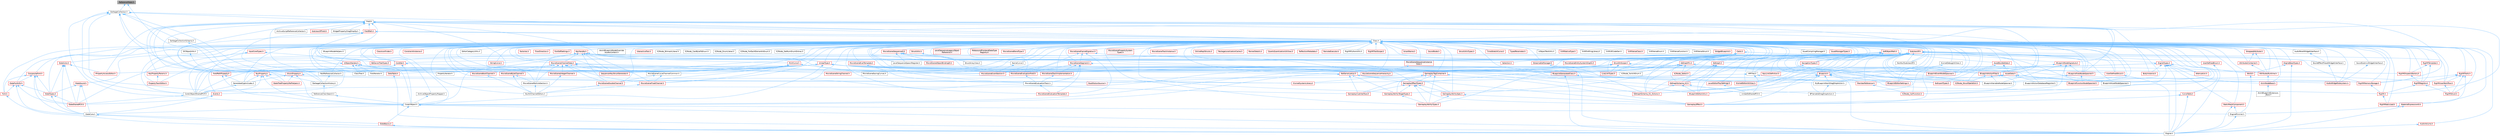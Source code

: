 digraph "ReferenceToken.h"
{
 // INTERACTIVE_SVG=YES
 // LATEX_PDF_SIZE
  bgcolor="transparent";
  edge [fontname=Helvetica,fontsize=10,labelfontname=Helvetica,labelfontsize=10];
  node [fontname=Helvetica,fontsize=10,shape=box,height=0.2,width=0.4];
  Node1 [id="Node000001",label="ReferenceToken.h",height=0.2,width=0.4,color="gray40", fillcolor="grey60", style="filled", fontcolor="black",tooltip=" "];
  Node1 -> Node2 [id="edge1_Node000001_Node000002",dir="back",color="steelblue1",style="solid",tooltip=" "];
  Node2 [id="Node000002",label="GarbageCollection.h",height=0.2,width=0.4,color="grey40", fillcolor="white", style="filled",URL="$d1/d85/GarbageCollection_8h.html",tooltip=" "];
  Node2 -> Node3 [id="edge2_Node000002_Node000003",dir="back",color="steelblue1",style="solid",tooltip=" "];
  Node3 [id="Node000003",label="Class.h",height=0.2,width=0.4,color="grey40", fillcolor="white", style="filled",URL="$d4/d05/Class_8h.html",tooltip=" "];
  Node3 -> Node4 [id="edge3_Node000003_Node000004",dir="back",color="steelblue1",style="solid",tooltip=" "];
  Node4 [id="Node000004",label="ARFilter.h",height=0.2,width=0.4,color="grey40", fillcolor="white", style="filled",URL="$da/df2/ARFilter_8h.html",tooltip=" "];
  Node4 -> Node5 [id="edge4_Node000004_Node000005",dir="back",color="steelblue1",style="solid",tooltip=" "];
  Node5 [id="Node000005",label="KismetSystemLibrary.h",height=0.2,width=0.4,color="red", fillcolor="#FFF0F0", style="filled",URL="$da/d0f/KismetSystemLibrary_8h.html",tooltip=" "];
  Node4 -> Node11 [id="edge5_Node000004_Node000011",dir="back",color="steelblue1",style="solid",tooltip=" "];
  Node11 [id="Node000011",label="NoExportTypes.h",height=0.2,width=0.4,color="red", fillcolor="#FFF0F0", style="filled",URL="$d3/d21/NoExportTypes_8h.html",tooltip=" "];
  Node4 -> Node116 [id="edge6_Node000004_Node000116",dir="back",color="steelblue1",style="solid",tooltip=" "];
  Node116 [id="Node000116",label="UnrealEdSharedPCH.h",height=0.2,width=0.4,color="grey40", fillcolor="white", style="filled",URL="$d1/de6/UnrealEdSharedPCH_8h.html",tooltip=" "];
  Node3 -> Node117 [id="edge7_Node000003_Node000117",dir="back",color="steelblue1",style="solid",tooltip=" "];
  Node117 [id="Node000117",label="AnimNodeBase.h",height=0.2,width=0.4,color="red", fillcolor="#FFF0F0", style="filled",URL="$d9/dce/AnimNodeBase_8h.html",tooltip=" "];
  Node117 -> Node118 [id="edge8_Node000117_Node000118",dir="back",color="steelblue1",style="solid",tooltip=" "];
  Node118 [id="Node000118",label="AnimBlueprintExtension\l_Base.h",height=0.2,width=0.4,color="grey40", fillcolor="white", style="filled",URL="$d1/d73/AnimBlueprintExtension__Base_8h.html",tooltip=" "];
  Node3 -> Node244 [id="edge9_Node000003_Node000244",dir="back",color="steelblue1",style="solid",tooltip=" "];
  Node244 [id="Node000244",label="ArchiveObjectPropertyMapper.h",height=0.2,width=0.4,color="grey40", fillcolor="white", style="filled",URL="$dc/d9a/ArchiveObjectPropertyMapper_8h.html",tooltip=" "];
  Node244 -> Node245 [id="edge10_Node000244_Node000245",dir="back",color="steelblue1",style="solid",tooltip=" "];
  Node245 [id="Node000245",label="CoreUObject.h",height=0.2,width=0.4,color="grey40", fillcolor="white", style="filled",URL="$d0/ded/CoreUObject_8h.html",tooltip=" "];
  Node245 -> Node8 [id="edge11_Node000245_Node000008",dir="back",color="steelblue1",style="solid",tooltip=" "];
  Node8 [id="Node000008",label="Engine.h",height=0.2,width=0.4,color="grey40", fillcolor="white", style="filled",URL="$d1/d34/Public_2Engine_8h.html",tooltip=" "];
  Node245 -> Node7 [id="edge12_Node000245_Node000007",dir="back",color="steelblue1",style="solid",tooltip=" "];
  Node7 [id="Node000007",label="EngineMinimal.h",height=0.2,width=0.4,color="grey40", fillcolor="white", style="filled",URL="$d0/d2c/EngineMinimal_8h.html",tooltip=" "];
  Node7 -> Node8 [id="edge13_Node000007_Node000008",dir="back",color="steelblue1",style="solid",tooltip=" "];
  Node245 -> Node246 [id="edge14_Node000245_Node000246",dir="back",color="steelblue1",style="solid",tooltip=" "];
  Node246 [id="Node000246",label="SlateBasics.h",height=0.2,width=0.4,color="red", fillcolor="#FFF0F0", style="filled",URL="$da/d2f/SlateBasics_8h.html",tooltip=" "];
  Node246 -> Node8 [id="edge15_Node000246_Node000008",dir="back",color="steelblue1",style="solid",tooltip=" "];
  Node245 -> Node250 [id="edge16_Node000245_Node000250",dir="back",color="steelblue1",style="solid",tooltip=" "];
  Node250 [id="Node000250",label="SlateCore.h",height=0.2,width=0.4,color="grey40", fillcolor="white", style="filled",URL="$dc/d03/SlateCore_8h.html",tooltip=" "];
  Node250 -> Node8 [id="edge17_Node000250_Node000008",dir="back",color="steelblue1",style="solid",tooltip=" "];
  Node250 -> Node246 [id="edge18_Node000250_Node000246",dir="back",color="steelblue1",style="solid",tooltip=" "];
  Node3 -> Node251 [id="edge19_Node000003_Node000251",dir="back",color="steelblue1",style="solid",tooltip=" "];
  Node251 [id="Node000251",label="AssetBundleData.h",height=0.2,width=0.4,color="red", fillcolor="#FFF0F0", style="filled",URL="$df/d47/AssetBundleData_8h.html",tooltip=" "];
  Node251 -> Node252 [id="edge20_Node000251_Node000252",dir="back",color="steelblue1",style="solid",tooltip=" "];
  Node252 [id="Node000252",label="AssetData.h",height=0.2,width=0.4,color="red", fillcolor="#FFF0F0", style="filled",URL="$d9/d19/AssetData_8h.html",tooltip=" "];
  Node252 -> Node310 [id="edge21_Node000252_Node000310",dir="back",color="steelblue1",style="solid",tooltip=" "];
  Node310 [id="Node000310",label="AudioWidgetSubsystem.h",height=0.2,width=0.4,color="red", fillcolor="#FFF0F0", style="filled",URL="$de/d1b/AudioWidgetSubsystem_8h.html",tooltip=" "];
  Node252 -> Node312 [id="edge22_Node000252_Node000312",dir="back",color="steelblue1",style="solid",tooltip=" "];
  Node312 [id="Node000312",label="BlueprintActionDatabaseRegistrar.h",height=0.2,width=0.4,color="grey40", fillcolor="white", style="filled",URL="$d5/d5d/BlueprintActionDatabaseRegistrar_8h.html",tooltip=" "];
  Node252 -> Node313 [id="edge23_Node000252_Node000313",dir="back",color="steelblue1",style="solid",tooltip=" "];
  Node313 [id="Node000313",label="BlueprintAssetNodeSpawner.h",height=0.2,width=0.4,color="grey40", fillcolor="white", style="filled",URL="$d2/d56/BlueprintAssetNodeSpawner_8h.html",tooltip=" "];
  Node252 -> Node471 [id="edge24_Node000252_Node000471",dir="back",color="steelblue1",style="solid",tooltip=" "];
  Node471 [id="Node000471",label="EdGraphSchema_K2.h",height=0.2,width=0.4,color="red", fillcolor="#FFF0F0", style="filled",URL="$d0/dcf/EdGraphSchema__K2_8h.html",tooltip=" "];
  Node471 -> Node474 [id="edge25_Node000471_Node000474",dir="back",color="steelblue1",style="solid",tooltip=" "];
  Node474 [id="Node000474",label="BlueprintEditorUtils.h",height=0.2,width=0.4,color="red", fillcolor="#FFF0F0", style="filled",URL="$d7/d3d/BlueprintEditorUtils_8h.html",tooltip=" "];
  Node471 -> Node478 [id="edge26_Node000471_Node000478",dir="back",color="steelblue1",style="solid",tooltip=" "];
  Node478 [id="Node000478",label="EdGraphSchema_K2_Actions.h",height=0.2,width=0.4,color="red", fillcolor="#FFF0F0", style="filled",URL="$d8/d9c/EdGraphSchema__K2__Actions_8h.html",tooltip=" "];
  Node471 -> Node116 [id="edge27_Node000471_Node000116",dir="back",color="steelblue1",style="solid",tooltip=" "];
  Node252 -> Node11 [id="edge28_Node000252_Node000011",dir="back",color="steelblue1",style="solid",tooltip=" "];
  Node251 -> Node11 [id="edge29_Node000251_Node000011",dir="back",color="steelblue1",style="solid",tooltip=" "];
  Node3 -> Node949 [id="edge30_Node000003_Node000949",dir="back",color="steelblue1",style="solid",tooltip=" "];
  Node949 [id="Node000949",label="AssetCompilingManager.h",height=0.2,width=0.4,color="grey40", fillcolor="white", style="filled",URL="$d2/d23/AssetCompilingManager_8h.html",tooltip=" "];
  Node3 -> Node252 [id="edge31_Node000003_Node000252",dir="back",color="steelblue1",style="solid",tooltip=" "];
  Node3 -> Node950 [id="edge32_Node000003_Node000950",dir="back",color="steelblue1",style="solid",tooltip=" "];
  Node950 [id="Node000950",label="AssetManagerTypes.h",height=0.2,width=0.4,color="red", fillcolor="#FFF0F0", style="filled",URL="$d6/d98/AssetManagerTypes_8h.html",tooltip=" "];
  Node3 -> Node952 [id="edge33_Node000003_Node000952",dir="back",color="steelblue1",style="solid",tooltip=" "];
  Node952 [id="Node000952",label="Attenuation.h",height=0.2,width=0.4,color="red", fillcolor="#FFF0F0", style="filled",URL="$d3/d18/Attenuation_8h.html",tooltip=" "];
  Node3 -> Node982 [id="edge34_Node000003_Node000982",dir="back",color="steelblue1",style="solid",tooltip=" "];
  Node982 [id="Node000982",label="AttributesContainer.h",height=0.2,width=0.4,color="red", fillcolor="#FFF0F0", style="filled",URL="$d7/db7/AttributesContainer_8h.html",tooltip=" "];
  Node982 -> Node983 [id="edge35_Node000982_Node000983",dir="back",color="steelblue1",style="solid",tooltip=" "];
  Node983 [id="Node000983",label="AttributesRuntime.h",height=0.2,width=0.4,color="red", fillcolor="#FFF0F0", style="filled",URL="$dc/dc1/AttributesRuntime_8h.html",tooltip=" "];
  Node983 -> Node117 [id="edge36_Node000983_Node000117",dir="back",color="steelblue1",style="solid",tooltip=" "];
  Node3 -> Node983 [id="edge37_Node000003_Node000983",dir="back",color="steelblue1",style="solid",tooltip=" "];
  Node3 -> Node1019 [id="edge38_Node000003_Node001019",dir="back",color="steelblue1",style="solid",tooltip=" "];
  Node1019 [id="Node001019",label="AudioPanelWidgetInterface.h",height=0.2,width=0.4,color="grey40", fillcolor="white", style="filled",URL="$da/d52/AudioPanelWidgetInterface_8h.html",tooltip=" "];
  Node1019 -> Node1020 [id="edge39_Node001019_Node001020",dir="back",color="steelblue1",style="solid",tooltip=" "];
  Node1020 [id="Node001020",label="SoundEffectPresetWidgetInterface.h",height=0.2,width=0.4,color="grey40", fillcolor="white", style="filled",URL="$dc/d31/SoundEffectPresetWidgetInterface_8h.html",tooltip=" "];
  Node1020 -> Node310 [id="edge40_Node001020_Node000310",dir="back",color="steelblue1",style="solid",tooltip=" "];
  Node3 -> Node1021 [id="edge41_Node000003_Node001021",dir="back",color="steelblue1",style="solid",tooltip=" "];
  Node1021 [id="Node001021",label="AudioVolume.h",height=0.2,width=0.4,color="red", fillcolor="#FFF0F0", style="filled",URL="$dd/dbb/AudioVolume_8h.html",tooltip=" "];
  Node1021 -> Node8 [id="edge42_Node001021_Node000008",dir="back",color="steelblue1",style="solid",tooltip=" "];
  Node3 -> Node310 [id="edge43_Node000003_Node000310",dir="back",color="steelblue1",style="solid",tooltip=" "];
  Node3 -> Node324 [id="edge44_Node000003_Node000324",dir="back",color="steelblue1",style="solid",tooltip=" "];
  Node324 [id="Node000324",label="BPVariableDragDropAction.h",height=0.2,width=0.4,color="grey40", fillcolor="white", style="filled",URL="$dd/d23/BPVariableDragDropAction_8h.html",tooltip=" "];
  Node3 -> Node1044 [id="edge45_Node000003_Node001044",dir="back",color="steelblue1",style="solid",tooltip=" "];
  Node1044 [id="Node001044",label="BehaviorTreeTypes.h",height=0.2,width=0.4,color="red", fillcolor="#FFF0F0", style="filled",URL="$db/d7c/BehaviorTreeTypes_8h.html",tooltip=" "];
  Node3 -> Node1111 [id="edge46_Node000003_Node001111",dir="back",color="steelblue1",style="solid",tooltip=" "];
  Node1111 [id="Node001111",label="Blueprint.h",height=0.2,width=0.4,color="red", fillcolor="#FFF0F0", style="filled",URL="$d8/d4d/Blueprint_8h.html",tooltip=" "];
  Node1111 -> Node324 [id="edge47_Node001111_Node000324",dir="back",color="steelblue1",style="solid",tooltip=" "];
  Node1111 -> Node657 [id="edge48_Node001111_Node000657",dir="back",color="steelblue1",style="solid",tooltip=" "];
  Node657 [id="Node000657",label="BlueprintEditorSettings.h",height=0.2,width=0.4,color="red", fillcolor="#FFF0F0", style="filled",URL="$d4/dbc/BlueprintEditorSettings_8h.html",tooltip=" "];
  Node1111 -> Node474 [id="edge49_Node001111_Node000474",dir="back",color="steelblue1",style="solid",tooltip=" "];
  Node1111 -> Node1128 [id="edge50_Node001111_Node001128",dir="back",color="steelblue1",style="solid",tooltip=" "];
  Node1128 [id="Node001128",label="BlueprintVariableNodeSpawner.h",height=0.2,width=0.4,color="grey40", fillcolor="white", style="filled",URL="$db/dba/BlueprintVariableNodeSpawner_8h.html",tooltip=" "];
  Node1111 -> Node478 [id="edge51_Node001111_Node000478",dir="back",color="steelblue1",style="solid",tooltip=" "];
  Node1111 -> Node8 [id="edge52_Node001111_Node000008",dir="back",color="steelblue1",style="solid",tooltip=" "];
  Node1111 -> Node1191 [id="edge53_Node001111_Node001191",dir="back",color="steelblue1",style="solid",tooltip=" "];
  Node1191 [id="Node001191",label="KismetEditorUtilities.h",height=0.2,width=0.4,color="red", fillcolor="#FFF0F0", style="filled",URL="$d4/d72/KismetEditorUtilities_8h.html",tooltip=" "];
  Node1111 -> Node1195 [id="edge54_Node001111_Node001195",dir="back",color="steelblue1",style="solid",tooltip=" "];
  Node1195 [id="Node001195",label="MemberReference.h",height=0.2,width=0.4,color="red", fillcolor="#FFF0F0", style="filled",URL="$dc/d3d/MemberReference_8h.html",tooltip=" "];
  Node1195 -> Node358 [id="edge55_Node001195_Node000358",dir="back",color="steelblue1",style="solid",tooltip=" "];
  Node358 [id="Node000358",label="K2Node_CallFunction.h",height=0.2,width=0.4,color="red", fillcolor="#FFF0F0", style="filled",URL="$d5/d5f/K2Node__CallFunction_8h.html",tooltip=" "];
  Node1111 -> Node328 [id="edge56_Node001111_Node000328",dir="back",color="steelblue1",style="solid",tooltip=" "];
  Node328 [id="Node000328",label="MyBlueprintItemDragDropAction.h",height=0.2,width=0.4,color="grey40", fillcolor="white", style="filled",URL="$da/d11/MyBlueprintItemDragDropAction_8h.html",tooltip=" "];
  Node328 -> Node324 [id="edge57_Node000328_Node000324",dir="back",color="steelblue1",style="solid",tooltip=" "];
  Node3 -> Node312 [id="edge58_Node000003_Node000312",dir="back",color="steelblue1",style="solid",tooltip=" "];
  Node3 -> Node1218 [id="edge59_Node000003_Node001218",dir="back",color="steelblue1",style="solid",tooltip=" "];
  Node1218 [id="Node001218",label="BlueprintActionFilter.h",height=0.2,width=0.4,color="red", fillcolor="#FFF0F0", style="filled",URL="$d5/d2a/BlueprintActionFilter_8h.html",tooltip=" "];
  Node1218 -> Node1137 [id="edge60_Node001218_Node001137",dir="back",color="steelblue1",style="solid",tooltip=" "];
  Node1137 [id="Node001137",label="BlueprintFunctionNodeSpawner.h",height=0.2,width=0.4,color="red", fillcolor="#FFF0F0", style="filled",URL="$d0/d59/BlueprintFunctionNodeSpawner_8h.html",tooltip=" "];
  Node1218 -> Node1128 [id="edge61_Node001218_Node001128",dir="back",color="steelblue1",style="solid",tooltip=" "];
  Node1218 -> Node358 [id="edge62_Node001218_Node000358",dir="back",color="steelblue1",style="solid",tooltip=" "];
  Node1218 -> Node1182 [id="edge63_Node001218_Node001182",dir="back",color="steelblue1",style="solid",tooltip=" "];
  Node1182 [id="Node001182",label="K2Node_StructOperation.h",height=0.2,width=0.4,color="red", fillcolor="#FFF0F0", style="filled",URL="$d1/d1c/K2Node__StructOperation_8h.html",tooltip=" "];
  Node3 -> Node313 [id="edge64_Node000003_Node000313",dir="back",color="steelblue1",style="solid",tooltip=" "];
  Node3 -> Node657 [id="edge65_Node000003_Node000657",dir="back",color="steelblue1",style="solid",tooltip=" "];
  Node3 -> Node474 [id="edge66_Node000003_Node000474",dir="back",color="steelblue1",style="solid",tooltip=" "];
  Node3 -> Node391 [id="edge67_Node000003_Node000391",dir="back",color="steelblue1",style="solid",tooltip=" "];
  Node391 [id="Node000391",label="BlueprintEventNodeSpawner.h",height=0.2,width=0.4,color="red", fillcolor="#FFF0F0", style="filled",URL="$d4/dd3/BlueprintEventNodeSpawner_8h.html",tooltip=" "];
  Node3 -> Node1136 [id="edge68_Node000003_Node001136",dir="back",color="steelblue1",style="solid",tooltip=" "];
  Node1136 [id="Node001136",label="BlueprintFieldNodeSpawner.h",height=0.2,width=0.4,color="red", fillcolor="#FFF0F0", style="filled",URL="$da/d70/BlueprintFieldNodeSpawner_8h.html",tooltip=" "];
  Node1136 -> Node1137 [id="edge69_Node001136_Node001137",dir="back",color="steelblue1",style="solid",tooltip=" "];
  Node1136 -> Node1128 [id="edge70_Node001136_Node001128",dir="back",color="steelblue1",style="solid",tooltip=" "];
  Node3 -> Node1137 [id="edge71_Node000003_Node001137",dir="back",color="steelblue1",style="solid",tooltip=" "];
  Node3 -> Node1223 [id="edge72_Node000003_Node001223",dir="back",color="steelblue1",style="solid",tooltip=" "];
  Node1223 [id="Node001223",label="BlueprintGeneratedClass.h",height=0.2,width=0.4,color="red", fillcolor="#FFF0F0", style="filled",URL="$d6/d77/BlueprintGeneratedClass_8h.html",tooltip=" "];
  Node1223 -> Node8 [id="edge73_Node001223_Node000008",dir="back",color="steelblue1",style="solid",tooltip=" "];
  Node1223 -> Node1191 [id="edge74_Node001223_Node001191",dir="back",color="steelblue1",style="solid",tooltip=" "];
  Node3 -> Node1226 [id="edge75_Node000003_Node001226",dir="back",color="steelblue1",style="solid",tooltip=" "];
  Node1226 [id="Node001226",label="BlueprintNodeHelpers.h",height=0.2,width=0.4,color="grey40", fillcolor="white", style="filled",URL="$df/d9b/BlueprintNodeHelpers_8h.html",tooltip=" "];
  Node3 -> Node1227 [id="edge76_Node000003_Node001227",dir="back",color="steelblue1",style="solid",tooltip=" "];
  Node1227 [id="Node001227",label="BodyInstance.h",height=0.2,width=0.4,color="red", fillcolor="#FFF0F0", style="filled",URL="$d3/d42/BodyInstance_8h.html",tooltip=" "];
  Node3 -> Node1199 [id="edge77_Node000003_Node001199",dir="back",color="steelblue1",style="solid",tooltip=" "];
  Node1199 [id="Node001199",label="BuiltInChannelEditors.h",height=0.2,width=0.4,color="grey40", fillcolor="white", style="filled",URL="$df/daf/BuiltInChannelEditors_8h.html",tooltip=" "];
  Node3 -> Node1518 [id="edge78_Node000003_Node001518",dir="back",color="steelblue1",style="solid",tooltip=" "];
  Node1518 [id="Node001518",label="Casts.h",height=0.2,width=0.4,color="red", fillcolor="#FFF0F0", style="filled",URL="$d4/d55/Casts_8h.html",tooltip=" "];
  Node1518 -> Node245 [id="edge79_Node001518_Node000245",dir="back",color="steelblue1",style="solid",tooltip=" "];
  Node1518 -> Node1526 [id="edge80_Node001518_Node001526",dir="back",color="steelblue1",style="solid",tooltip=" "];
  Node1526 [id="Node001526",label="CoreUObjectSharedPCH.h",height=0.2,width=0.4,color="grey40", fillcolor="white", style="filled",URL="$de/d2f/CoreUObjectSharedPCH_8h.html",tooltip=" "];
  Node1526 -> Node1527 [id="edge81_Node001526_Node001527",dir="back",color="steelblue1",style="solid",tooltip=" "];
  Node1527 [id="Node001527",label="SlateSharedPCH.h",height=0.2,width=0.4,color="red", fillcolor="#FFF0F0", style="filled",URL="$d1/dfc/SlateSharedPCH_8h.html",tooltip=" "];
  Node1518 -> Node1528 [id="edge82_Node001518_Node001528",dir="back",color="steelblue1",style="solid",tooltip=" "];
  Node1528 [id="Node001528",label="EdGraph.h",height=0.2,width=0.4,color="red", fillcolor="#FFF0F0", style="filled",URL="$dd/dae/EdGraph_8h.html",tooltip=" "];
  Node1528 -> Node474 [id="edge83_Node001528_Node000474",dir="back",color="steelblue1",style="solid",tooltip=" "];
  Node1528 -> Node471 [id="edge84_Node001528_Node000471",dir="back",color="steelblue1",style="solid",tooltip=" "];
  Node1528 -> Node478 [id="edge85_Node001528_Node000478",dir="back",color="steelblue1",style="solid",tooltip=" "];
  Node1518 -> Node1544 [id="edge86_Node001518_Node001544",dir="back",color="steelblue1",style="solid",tooltip=" "];
  Node1544 [id="Node001544",label="EdGraphPin.h",height=0.2,width=0.4,color="red", fillcolor="#FFF0F0", style="filled",URL="$da/d52/EdGraphPin_8h.html",tooltip=" "];
  Node1544 -> Node1111 [id="edge87_Node001544_Node001111",dir="back",color="steelblue1",style="solid",tooltip=" "];
  Node1544 -> Node1223 [id="edge88_Node001544_Node001223",dir="back",color="steelblue1",style="solid",tooltip=" "];
  Node1544 -> Node1128 [id="edge89_Node001544_Node001128",dir="back",color="steelblue1",style="solid",tooltip=" "];
  Node1544 -> Node471 [id="edge90_Node001544_Node000471",dir="back",color="steelblue1",style="solid",tooltip=" "];
  Node1544 -> Node478 [id="edge91_Node001544_Node000478",dir="back",color="steelblue1",style="solid",tooltip=" "];
  Node1544 -> Node1178 [id="edge92_Node001544_Node001178",dir="back",color="steelblue1",style="solid",tooltip=" "];
  Node1178 [id="Node001178",label="K2Node_Select.h",height=0.2,width=0.4,color="red", fillcolor="#FFF0F0", style="filled",URL="$d2/de5/K2Node__Select_8h.html",tooltip=" "];
  Node1544 -> Node412 [id="edge93_Node001544_Node000412",dir="back",color="steelblue1",style="solid",tooltip=" "];
  Node412 [id="Node000412",label="K2Node_SwitchEnum.h",height=0.2,width=0.4,color="grey40", fillcolor="white", style="filled",URL="$d1/df5/K2Node__SwitchEnum_8h.html",tooltip=" "];
  Node1518 -> Node478 [id="edge94_Node001518_Node000478",dir="back",color="steelblue1",style="solid",tooltip=" "];
  Node1518 -> Node3441 [id="edge95_Node001518_Node003441",dir="back",color="steelblue1",style="solid",tooltip=" "];
  Node3441 [id="Node003441",label="LiveLinkTypes.h",height=0.2,width=0.4,color="red", fillcolor="#FFF0F0", style="filled",URL="$d2/d4c/LiveLinkTypes_8h.html",tooltip=" "];
  Node1518 -> Node3481 [id="edge96_Node001518_Node003481",dir="back",color="steelblue1",style="solid",tooltip=" "];
  Node3481 [id="Node003481",label="MovieSceneEntitySystemGraphs.h",height=0.2,width=0.4,color="red", fillcolor="#FFF0F0", style="filled",URL="$dd/ded/MovieSceneEntitySystemGraphs_8h.html",tooltip=" "];
  Node1518 -> Node2842 [id="edge97_Node001518_Node002842",dir="back",color="steelblue1",style="solid",tooltip=" "];
  Node2842 [id="Node002842",label="RigVMMemoryStorage.h",height=0.2,width=0.4,color="red", fillcolor="#FFF0F0", style="filled",URL="$d1/dd5/RigVMMemoryStorage_8h.html",tooltip=" "];
  Node2842 -> Node529 [id="edge98_Node002842_Node000529",dir="back",color="steelblue1",style="solid",tooltip=" "];
  Node529 [id="Node000529",label="RigVM.h",height=0.2,width=0.4,color="red", fillcolor="#FFF0F0", style="filled",URL="$d0/d5e/RigVM_8h.html",tooltip=" "];
  Node529 -> Node579 [id="edge99_Node000529_Node000579",dir="back",color="steelblue1",style="solid",tooltip=" "];
  Node579 [id="Node000579",label="RigVMNativized.h",height=0.2,width=0.4,color="red", fillcolor="#FFF0F0", style="filled",URL="$df/d99/RigVMNativized_8h.html",tooltip=" "];
  Node1518 -> Node3484 [id="edge100_Node001518_Node003484",dir="back",color="steelblue1",style="solid",tooltip=" "];
  Node3484 [id="Node003484",label="RigVMUserWorkflow.h",height=0.2,width=0.4,color="red", fillcolor="#FFF0F0", style="filled",URL="$dd/dd0/RigVMUserWorkflow_8h.html",tooltip=" "];
  Node3484 -> Node603 [id="edge101_Node003484_Node000603",dir="back",color="steelblue1",style="solid",tooltip=" "];
  Node603 [id="Node000603",label="RigVMStruct.h",height=0.2,width=0.4,color="red", fillcolor="#FFF0F0", style="filled",URL="$de/dfb/RigVMStruct_8h.html",tooltip=" "];
  Node1518 -> Node2393 [id="edge102_Node001518_Node002393",dir="back",color="steelblue1",style="solid",tooltip=" "];
  Node2393 [id="Node002393",label="Selection.h",height=0.2,width=0.4,color="red", fillcolor="#FFF0F0", style="filled",URL="$d9/d60/Editor_2UnrealEd_2Public_2Selection_8h.html",tooltip=" "];
  Node1518 -> Node3278 [id="edge103_Node001518_Node003278",dir="back",color="steelblue1",style="solid",tooltip=" "];
  Node3278 [id="Node003278",label="SequencerKeyStructGenerator.h",height=0.2,width=0.4,color="red", fillcolor="#FFF0F0", style="filled",URL="$d1/df1/SequencerKeyStructGenerator_8h.html",tooltip=" "];
  Node1518 -> Node3605 [id="edge104_Node001518_Node003605",dir="back",color="steelblue1",style="solid",tooltip=" "];
  Node3605 [id="Node003605",label="StreamableManager.h",height=0.2,width=0.4,color="red", fillcolor="#FFF0F0", style="filled",URL="$d2/dd8/StreamableManager_8h.html",tooltip=" "];
  Node3605 -> Node8 [id="edge105_Node003605_Node000008",dir="back",color="steelblue1",style="solid",tooltip=" "];
  Node1518 -> Node3610 [id="edge106_Node001518_Node003610",dir="back",color="steelblue1",style="solid",tooltip=" "];
  Node3610 [id="Node003610",label="StructOnScope.h",height=0.2,width=0.4,color="red", fillcolor="#FFF0F0", style="filled",URL="$df/dbd/StructOnScope_8h.html",tooltip=" "];
  Node3610 -> Node983 [id="edge107_Node003610_Node000983",dir="back",color="steelblue1",style="solid",tooltip=" "];
  Node3610 -> Node245 [id="edge108_Node003610_Node000245",dir="back",color="steelblue1",style="solid",tooltip=" "];
  Node3610 -> Node1526 [id="edge109_Node003610_Node001526",dir="back",color="steelblue1",style="solid",tooltip=" "];
  Node3610 -> Node3441 [id="edge110_Node003610_Node003441",dir="back",color="steelblue1",style="solid",tooltip=" "];
  Node3610 -> Node2169 [id="edge111_Node003610_Node002169",dir="back",color="steelblue1",style="solid",tooltip=" "];
  Node2169 [id="Node002169",label="MovieSceneEventSection.h",height=0.2,width=0.4,color="red", fillcolor="#FFF0F0", style="filled",URL="$d6/dc4/MovieSceneEventSection_8h.html",tooltip=" "];
  Node3610 -> Node1980 [id="edge112_Node003610_Node001980",dir="back",color="steelblue1",style="solid",tooltip=" "];
  Node1980 [id="Node001980",label="RigVMDispatchFactory.h",height=0.2,width=0.4,color="red", fillcolor="#FFF0F0", style="filled",URL="$de/d6b/RigVMDispatchFactory_8h.html",tooltip=" "];
  Node1980 -> Node1991 [id="edge113_Node001980_Node001991",dir="back",color="steelblue1",style="solid",tooltip=" "];
  Node1991 [id="Node001991",label="RigVMRegistry.h",height=0.2,width=0.4,color="red", fillcolor="#FFF0F0", style="filled",URL="$dc/d40/RigVMRegistry_8h.html",tooltip=" "];
  Node1991 -> Node529 [id="edge114_Node001991_Node000529",dir="back",color="steelblue1",style="solid",tooltip=" "];
  Node1991 -> Node603 [id="edge115_Node001991_Node000603",dir="back",color="steelblue1",style="solid",tooltip=" "];
  Node3610 -> Node3484 [id="edge116_Node003610_Node003484",dir="back",color="steelblue1",style="solid",tooltip=" "];
  Node3610 -> Node3278 [id="edge117_Node003610_Node003278",dir="back",color="steelblue1",style="solid",tooltip=" "];
  Node3610 -> Node3619 [id="edge118_Node003610_Node003619",dir="back",color="steelblue1",style="solid",tooltip=" "];
  Node3619 [id="Node003619",label="UserDefinedStruct.h",height=0.2,width=0.4,color="red", fillcolor="#FFF0F0", style="filled",URL="$d7/d51/CoreUObject_2Public_2StructUtils_2UserDefinedStruct_8h.html",tooltip=" "];
  Node3619 -> Node8 [id="edge119_Node003619_Node000008",dir="back",color="steelblue1",style="solid",tooltip=" "];
  Node1518 -> Node2594 [id="edge120_Node001518_Node002594",dir="back",color="steelblue1",style="solid",tooltip=" "];
  Node2594 [id="Node002594",label="UnrealType.h",height=0.2,width=0.4,color="red", fillcolor="#FFF0F0", style="filled",URL="$d6/d2f/UnrealType_8h.html",tooltip=" "];
  Node2594 -> Node324 [id="edge121_Node002594_Node000324",dir="back",color="steelblue1",style="solid",tooltip=" "];
  Node2594 -> Node1218 [id="edge122_Node002594_Node001218",dir="back",color="steelblue1",style="solid",tooltip=" "];
  Node2594 -> Node474 [id="edge123_Node002594_Node000474",dir="back",color="steelblue1",style="solid",tooltip=" "];
  Node2594 -> Node1223 [id="edge124_Node002594_Node001223",dir="back",color="steelblue1",style="solid",tooltip=" "];
  Node2594 -> Node1128 [id="edge125_Node002594_Node001128",dir="back",color="steelblue1",style="solid",tooltip=" "];
  Node2594 -> Node245 [id="edge126_Node002594_Node000245",dir="back",color="steelblue1",style="solid",tooltip=" "];
  Node2594 -> Node1526 [id="edge127_Node002594_Node001526",dir="back",color="steelblue1",style="solid",tooltip=" "];
  Node2594 -> Node2807 [id="edge128_Node002594_Node002807",dir="back",color="steelblue1",style="solid",tooltip=" "];
  Node2807 [id="Node002807",label="DataTable.h",height=0.2,width=0.4,color="red", fillcolor="#FFF0F0", style="filled",URL="$d3/dba/DataTable_8h.html",tooltip=" "];
  Node2807 -> Node8 [id="edge129_Node002807_Node000008",dir="back",color="steelblue1",style="solid",tooltip=" "];
  Node2594 -> Node478 [id="edge130_Node002594_Node000478",dir="back",color="steelblue1",style="solid",tooltip=" "];
  Node2594 -> Node2840 [id="edge131_Node002594_Node002840",dir="back",color="steelblue1",style="solid",tooltip=" "];
  Node2840 [id="Node002840",label="EnumProperty.h",height=0.2,width=0.4,color="red", fillcolor="#FFF0F0", style="filled",URL="$de/d91/EnumProperty_8h.html",tooltip=" "];
  Node2840 -> Node245 [id="edge132_Node002840_Node000245",dir="back",color="steelblue1",style="solid",tooltip=" "];
  Node2840 -> Node2841 [id="edge133_Node002840_Node002841",dir="back",color="steelblue1",style="solid",tooltip=" "];
  Node2841 [id="Node002841",label="GeneratedCppIncludes.h",height=0.2,width=0.4,color="grey40", fillcolor="white", style="filled",URL="$d5/d24/GeneratedCppIncludes_8h.html",tooltip=" "];
  Node2841 -> Node1526 [id="edge134_Node002841_Node001526",dir="back",color="steelblue1",style="solid",tooltip=" "];
  Node2840 -> Node2842 [id="edge135_Node002840_Node002842",dir="back",color="steelblue1",style="solid",tooltip=" "];
  Node2840 -> Node2913 [id="edge136_Node002840_Node002913",dir="back",color="steelblue1",style="solid",tooltip=" "];
  Node2913 [id="Node002913",label="StateTreePropertyRefHelpers.h",height=0.2,width=0.4,color="red", fillcolor="#FFF0F0", style="filled",URL="$dd/da7/StateTreePropertyRefHelpers_8h.html",tooltip=" "];
  Node2594 -> Node2918 [id="edge137_Node002594_Node002918",dir="back",color="steelblue1",style="solid",tooltip=" "];
  Node2918 [id="Node002918",label="FastReferenceCollector.h",height=0.2,width=0.4,color="grey40", fillcolor="white", style="filled",URL="$dd/d44/FastReferenceCollector_8h.html",tooltip=" "];
  Node2918 -> Node2919 [id="edge138_Node002918_Node002919",dir="back",color="steelblue1",style="solid",tooltip=" "];
  Node2919 [id="Node002919",label="GarbageCollectionHistory.h",height=0.2,width=0.4,color="grey40", fillcolor="white", style="filled",URL="$d5/dee/GarbageCollectionHistory_8h.html",tooltip=" "];
  Node2919 -> Node2920 [id="edge139_Node002919_Node002920",dir="back",color="steelblue1",style="solid",tooltip=" "];
  Node2920 [id="Node002920",label="ReferenceChainSearch.h",height=0.2,width=0.4,color="grey40", fillcolor="white", style="filled",URL="$d3/db7/ReferenceChainSearch_8h.html",tooltip=" "];
  Node2920 -> Node245 [id="edge140_Node002920_Node000245",dir="back",color="steelblue1",style="solid",tooltip=" "];
  Node2594 -> Node2921 [id="edge141_Node002594_Node002921",dir="back",color="steelblue1",style="solid",tooltip=" "];
  Node2921 [id="Node002921",label="FieldIterator.h",height=0.2,width=0.4,color="grey40", fillcolor="white", style="filled",URL="$db/daa/FieldIterator_8h.html",tooltip=" "];
  Node2594 -> Node2922 [id="edge142_Node002594_Node002922",dir="back",color="steelblue1",style="solid",tooltip=" "];
  Node2922 [id="Node002922",label="FieldPathProperty.h",height=0.2,width=0.4,color="red", fillcolor="#FFF0F0", style="filled",URL="$d9/d38/FieldPathProperty_8h.html",tooltip=" "];
  Node2922 -> Node245 [id="edge143_Node002922_Node000245",dir="back",color="steelblue1",style="solid",tooltip=" "];
  Node2922 -> Node2841 [id="edge144_Node002922_Node002841",dir="back",color="steelblue1",style="solid",tooltip=" "];
  Node2594 -> Node2841 [id="edge145_Node002594_Node002841",dir="back",color="steelblue1",style="solid",tooltip=" "];
  Node2594 -> Node2927 [id="edge146_Node002594_Node002927",dir="back",color="steelblue1",style="solid",tooltip=" "];
  Node2927 [id="Node002927",label="IPropertyAccessEditor.h",height=0.2,width=0.4,color="red", fillcolor="#FFF0F0", style="filled",URL="$de/d40/IPropertyAccessEditor_8h.html",tooltip=" "];
  Node2594 -> Node1182 [id="edge147_Node002594_Node001182",dir="back",color="steelblue1",style="solid",tooltip=" "];
  Node2594 -> Node2929 [id="edge148_Node002594_Node002929",dir="back",color="steelblue1",style="solid",tooltip=" "];
  Node2929 [id="Node002929",label="KeyPropertyParams.h",height=0.2,width=0.4,color="red", fillcolor="#FFF0F0", style="filled",URL="$d8/d86/KeyPropertyParams_8h.html",tooltip=" "];
  Node2929 -> Node2215 [id="edge149_Node002929_Node002215",dir="back",color="steelblue1",style="solid",tooltip=" "];
  Node2215 [id="Node002215",label="PropertyTrackEditor.h",height=0.2,width=0.4,color="red", fillcolor="#FFF0F0", style="filled",URL="$da/d9a/PropertyTrackEditor_8h.html",tooltip=" "];
  Node2594 -> Node5 [id="edge150_Node002594_Node000005",dir="back",color="steelblue1",style="solid",tooltip=" "];
  Node2594 -> Node1195 [id="edge151_Node002594_Node001195",dir="back",color="steelblue1",style="solid",tooltip=" "];
  Node2594 -> Node328 [id="edge152_Node002594_Node000328",dir="back",color="steelblue1",style="solid",tooltip=" "];
  Node2594 -> Node529 [id="edge153_Node002594_Node000529",dir="back",color="steelblue1",style="solid",tooltip=" "];
  Node2594 -> Node2842 [id="edge154_Node002594_Node002842",dir="back",color="steelblue1",style="solid",tooltip=" "];
  Node2594 -> Node3278 [id="edge155_Node002594_Node003278",dir="back",color="steelblue1",style="solid",tooltip=" "];
  Node2594 -> Node3435 [id="edge156_Node002594_Node003435",dir="back",color="steelblue1",style="solid",tooltip=" "];
  Node3435 [id="Node003435",label="TextProperty.h",height=0.2,width=0.4,color="red", fillcolor="#FFF0F0", style="filled",URL="$d5/d51/TextProperty_8h.html",tooltip=" "];
  Node3435 -> Node245 [id="edge157_Node003435_Node000245",dir="back",color="steelblue1",style="solid",tooltip=" "];
  Node3435 -> Node1526 [id="edge158_Node003435_Node001526",dir="back",color="steelblue1",style="solid",tooltip=" "];
  Node3435 -> Node2841 [id="edge159_Node003435_Node002841",dir="back",color="steelblue1",style="solid",tooltip=" "];
  Node3435 -> Node5 [id="edge160_Node003435_Node000005",dir="back",color="steelblue1",style="solid",tooltip=" "];
  Node3435 -> Node2913 [id="edge161_Node003435_Node002913",dir="back",color="steelblue1",style="solid",tooltip=" "];
  Node3 -> Node3626 [id="edge162_Node000003_Node003626",dir="back",color="steelblue1",style="solid",tooltip=" "];
  Node3626 [id="Node003626",label="ClassIconFinder.h",height=0.2,width=0.4,color="red", fillcolor="#FFF0F0", style="filled",URL="$dc/d62/ClassIconFinder_8h.html",tooltip=" "];
  Node3 -> Node3627 [id="edge163_Node000003_Node003627",dir="back",color="steelblue1",style="solid",tooltip=" "];
  Node3627 [id="Node003627",label="ClassTree.h",height=0.2,width=0.4,color="grey40", fillcolor="white", style="filled",URL="$d4/d0e/ClassTree_8h.html",tooltip=" "];
  Node3 -> Node3628 [id="edge164_Node000003_Node003628",dir="back",color="steelblue1",style="solid",tooltip=" "];
  Node3628 [id="Node003628",label="CompositeFont.h",height=0.2,width=0.4,color="red", fillcolor="#FFF0F0", style="filled",URL="$df/d09/CompositeFont_8h.html",tooltip=" "];
  Node3628 -> Node3629 [id="edge165_Node003628_Node003629",dir="back",color="steelblue1",style="solid",tooltip=" "];
  Node3629 [id="Node003629",label="Font.h",height=0.2,width=0.4,color="red", fillcolor="#FFF0F0", style="filled",URL="$d8/dd1/Font_8h.html",tooltip=" "];
  Node3629 -> Node8 [id="edge166_Node003629_Node000008",dir="back",color="steelblue1",style="solid",tooltip=" "];
  Node3628 -> Node250 [id="edge167_Node003628_Node000250",dir="back",color="steelblue1",style="solid",tooltip=" "];
  Node3628 -> Node3632 [id="edge168_Node003628_Node003632",dir="back",color="steelblue1",style="solid",tooltip=" "];
  Node3632 [id="Node003632",label="SlateFontInfo.h",height=0.2,width=0.4,color="red", fillcolor="#FFF0F0", style="filled",URL="$dc/dfb/SlateFontInfo_8h.html",tooltip=" "];
  Node3632 -> Node3629 [id="edge169_Node003632_Node003629",dir="back",color="steelblue1",style="solid",tooltip=" "];
  Node3632 -> Node250 [id="edge170_Node003632_Node000250",dir="back",color="steelblue1",style="solid",tooltip=" "];
  Node3632 -> Node1527 [id="edge171_Node003632_Node001527",dir="back",color="steelblue1",style="solid",tooltip=" "];
  Node3632 -> Node4103 [id="edge172_Node003632_Node004103",dir="back",color="steelblue1",style="solid",tooltip=" "];
  Node4103 [id="Node004103",label="SlateTypes.h",height=0.2,width=0.4,color="red", fillcolor="#FFF0F0", style="filled",URL="$d2/d6f/SlateTypes_8h.html",tooltip=" "];
  Node4103 -> Node250 [id="edge173_Node004103_Node000250",dir="back",color="steelblue1",style="solid",tooltip=" "];
  Node4103 -> Node1527 [id="edge174_Node004103_Node001527",dir="back",color="steelblue1",style="solid",tooltip=" "];
  Node3628 -> Node1527 [id="edge175_Node003628_Node001527",dir="back",color="steelblue1",style="solid",tooltip=" "];
  Node3628 -> Node4103 [id="edge176_Node003628_Node004103",dir="back",color="steelblue1",style="solid",tooltip=" "];
  Node3 -> Node4147 [id="edge177_Node000003_Node004147",dir="back",color="steelblue1",style="solid",tooltip=" "];
  Node4147 [id="Node004147",label="ConstraintInstance.h",height=0.2,width=0.4,color="red", fillcolor="#FFF0F0", style="filled",URL="$d9/db0/ConstraintInstance_8h.html",tooltip=" "];
  Node3 -> Node4150 [id="edge178_Node000003_Node004150",dir="back",color="steelblue1",style="solid",tooltip=" "];
  Node4150 [id="Node004150",label="CoreNet.h",height=0.2,width=0.4,color="red", fillcolor="#FFF0F0", style="filled",URL="$da/d1a/CoreNet_8h.html",tooltip=" "];
  Node4150 -> Node245 [id="edge179_Node004150_Node000245",dir="back",color="steelblue1",style="solid",tooltip=" "];
  Node4150 -> Node1526 [id="edge180_Node004150_Node001526",dir="back",color="steelblue1",style="solid",tooltip=" "];
  Node4150 -> Node4159 [id="edge181_Node004150_Node004159",dir="back",color="steelblue1",style="solid",tooltip=" "];
  Node4159 [id="Node004159",label="NetSerialization.h",height=0.2,width=0.4,color="red", fillcolor="#FFF0F0", style="filled",URL="$d6/dc9/NetSerialization_8h.html",tooltip=" "];
  Node4159 -> Node1804 [id="edge182_Node004159_Node001804",dir="back",color="steelblue1",style="solid",tooltip=" "];
  Node1804 [id="Node001804",label="GameplayAbilitySpec.h",height=0.2,width=0.4,color="red", fillcolor="#FFF0F0", style="filled",URL="$dd/daf/GameplayAbilitySpec_8h.html",tooltip=" "];
  Node1804 -> Node1791 [id="edge183_Node001804_Node001791",dir="back",color="steelblue1",style="solid",tooltip=" "];
  Node1791 [id="Node001791",label="GameplayAbilityTypes.h",height=0.2,width=0.4,color="red", fillcolor="#FFF0F0", style="filled",URL="$d1/dd9/GameplayAbilityTypes_8h.html",tooltip=" "];
  Node1804 -> Node1806 [id="edge184_Node001804_Node001806",dir="back",color="steelblue1",style="solid",tooltip=" "];
  Node1806 [id="Node001806",label="GameplayEffect.h",height=0.2,width=0.4,color="red", fillcolor="#FFF0F0", style="filled",URL="$d4/d15/GameplayEffect_8h.html",tooltip=" "];
  Node4159 -> Node1790 [id="edge185_Node004159_Node001790",dir="back",color="steelblue1",style="solid",tooltip=" "];
  Node1790 [id="Node001790",label="GameplayAbilityTargetTypes.h",height=0.2,width=0.4,color="red", fillcolor="#FFF0F0", style="filled",URL="$d8/dd1/GameplayAbilityTargetTypes_8h.html",tooltip=" "];
  Node1790 -> Node1791 [id="edge186_Node001790_Node001791",dir="back",color="steelblue1",style="solid",tooltip=" "];
  Node4159 -> Node1818 [id="edge187_Node004159_Node001818",dir="back",color="steelblue1",style="solid",tooltip=" "];
  Node1818 [id="Node001818",label="GameplayCueInterface.h",height=0.2,width=0.4,color="red", fillcolor="#FFF0F0", style="filled",URL="$d3/d31/GameplayCueInterface_8h.html",tooltip=" "];
  Node4159 -> Node1806 [id="edge188_Node004159_Node001806",dir="back",color="steelblue1",style="solid",tooltip=" "];
  Node4159 -> Node1802 [id="edge189_Node004159_Node001802",dir="back",color="steelblue1",style="solid",tooltip=" "];
  Node1802 [id="Node001802",label="GameplayEffectTypes.h",height=0.2,width=0.4,color="red", fillcolor="#FFF0F0", style="filled",URL="$d7/d59/GameplayEffectTypes_8h.html",tooltip=" "];
  Node1802 -> Node1804 [id="edge190_Node001802_Node001804",dir="back",color="steelblue1",style="solid",tooltip=" "];
  Node1802 -> Node1790 [id="edge191_Node001802_Node001790",dir="back",color="steelblue1",style="solid",tooltip=" "];
  Node1802 -> Node1791 [id="edge192_Node001802_Node001791",dir="back",color="steelblue1",style="solid",tooltip=" "];
  Node1802 -> Node1818 [id="edge193_Node001802_Node001818",dir="back",color="steelblue1",style="solid",tooltip=" "];
  Node1802 -> Node1806 [id="edge194_Node001802_Node001806",dir="back",color="steelblue1",style="solid",tooltip=" "];
  Node4159 -> Node2433 [id="edge195_Node004159_Node002433",dir="back",color="steelblue1",style="solid",tooltip=" "];
  Node2433 [id="Node002433",label="RootMotionSource.h",height=0.2,width=0.4,color="red", fillcolor="#FFF0F0", style="filled",URL="$d2/dd0/RootMotionSource_8h.html",tooltip=" "];
  Node3 -> Node245 [id="edge196_Node000003_Node000245",dir="back",color="steelblue1",style="solid",tooltip=" "];
  Node3 -> Node1526 [id="edge197_Node000003_Node001526",dir="back",color="steelblue1",style="solid",tooltip=" "];
  Node3 -> Node4168 [id="edge198_Node000003_Node004168",dir="back",color="steelblue1",style="solid",tooltip=" "];
  Node4168 [id="Node004168",label="CurveTable.h",height=0.2,width=0.4,color="red", fillcolor="#FFF0F0", style="filled",URL="$db/def/CurveTable_8h.html",tooltip=" "];
  Node4168 -> Node8 [id="edge199_Node004168_Node000008",dir="back",color="steelblue1",style="solid",tooltip=" "];
  Node4168 -> Node1806 [id="edge200_Node004168_Node001806",dir="back",color="steelblue1",style="solid",tooltip=" "];
  Node3 -> Node2807 [id="edge201_Node000003_Node002807",dir="back",color="steelblue1",style="solid",tooltip=" "];
  Node3 -> Node1528 [id="edge202_Node000003_Node001528",dir="back",color="steelblue1",style="solid",tooltip=" "];
  Node3 -> Node1544 [id="edge203_Node000003_Node001544",dir="back",color="steelblue1",style="solid",tooltip=" "];
  Node3 -> Node471 [id="edge204_Node000003_Node000471",dir="back",color="steelblue1",style="solid",tooltip=" "];
  Node3 -> Node478 [id="edge205_Node000003_Node000478",dir="back",color="steelblue1",style="solid",tooltip=" "];
  Node3 -> Node4173 [id="edge206_Node000003_Node004173",dir="back",color="steelblue1",style="solid",tooltip=" "];
  Node4173 [id="Node004173",label="EditorCategoryUtils.h",height=0.2,width=0.4,color="grey40", fillcolor="white", style="filled",URL="$d9/d6e/EditorCategoryUtils_8h.html",tooltip=" "];
  Node3 -> Node4174 [id="edge207_Node000003_Node004174",dir="back",color="steelblue1",style="solid",tooltip=" "];
  Node4174 [id="Node004174",label="EngineBaseTypes.h",height=0.2,width=0.4,color="red", fillcolor="#FFF0F0", style="filled",URL="$d6/d1a/EngineBaseTypes_8h.html",tooltip=" "];
  Node4174 -> Node8 [id="edge208_Node004174_Node000008",dir="back",color="steelblue1",style="solid",tooltip=" "];
  Node4174 -> Node2052 [id="edge209_Node004174_Node002052",dir="back",color="steelblue1",style="solid",tooltip=" "];
  Node2052 [id="Node002052",label="World.h",height=0.2,width=0.4,color="red", fillcolor="#FFF0F0", style="filled",URL="$dd/d5b/World_8h.html",tooltip=" "];
  Node2052 -> Node7 [id="edge210_Node002052_Node000007",dir="back",color="steelblue1",style="solid",tooltip=" "];
  Node3 -> Node4250 [id="edge211_Node000003_Node004250",dir="back",color="steelblue1",style="solid",tooltip=" "];
  Node4250 [id="Node004250",label="EngineTypes.h",height=0.2,width=0.4,color="red", fillcolor="#FFF0F0", style="filled",URL="$df/dcf/EngineTypes_8h.html",tooltip=" "];
  Node4250 -> Node117 [id="edge212_Node004250_Node000117",dir="back",color="steelblue1",style="solid",tooltip=" "];
  Node4250 -> Node952 [id="edge213_Node004250_Node000952",dir="back",color="steelblue1",style="solid",tooltip=" "];
  Node4250 -> Node1111 [id="edge214_Node004250_Node001111",dir="back",color="steelblue1",style="solid",tooltip=" "];
  Node4250 -> Node1227 [id="edge215_Node004250_Node001227",dir="back",color="steelblue1",style="solid",tooltip=" "];
  Node4250 -> Node8 [id="edge216_Node004250_Node000008",dir="back",color="steelblue1",style="solid",tooltip=" "];
  Node4250 -> Node1790 [id="edge217_Node004250_Node001790",dir="back",color="steelblue1",style="solid",tooltip=" "];
  Node4250 -> Node1806 [id="edge218_Node004250_Node001806",dir="back",color="steelblue1",style="solid",tooltip=" "];
  Node4250 -> Node1416 [id="edge219_Node004250_Node001416",dir="back",color="steelblue1",style="solid",tooltip=" "];
  Node1416 [id="Node001416",label="StaticMeshComponent.h",height=0.2,width=0.4,color="red", fillcolor="#FFF0F0", style="filled",URL="$da/daf/StaticMeshComponent_8h.html",tooltip=" "];
  Node1416 -> Node8 [id="edge220_Node001416_Node000008",dir="back",color="steelblue1",style="solid",tooltip=" "];
  Node1416 -> Node7 [id="edge221_Node001416_Node000007",dir="back",color="steelblue1",style="solid",tooltip=" "];
  Node4250 -> Node2052 [id="edge222_Node004250_Node002052",dir="back",color="steelblue1",style="solid",tooltip=" "];
  Node3 -> Node4409 [id="edge223_Node000003_Node004409",dir="back",color="steelblue1",style="solid",tooltip=" "];
  Node4409 [id="Node004409",label="Events.h",height=0.2,width=0.4,color="red", fillcolor="#FFF0F0", style="filled",URL="$d0/dbb/Events_8h.html",tooltip=" "];
  Node4409 -> Node250 [id="edge224_Node004409_Node000250",dir="back",color="steelblue1",style="solid",tooltip=" "];
  Node4409 -> Node1527 [id="edge225_Node004409_Node001527",dir="back",color="steelblue1",style="solid",tooltip=" "];
  Node3 -> Node4442 [id="edge226_Node000003_Node004442",dir="back",color="steelblue1",style="solid",tooltip=" "];
  Node4442 [id="Node004442",label="Factories.h",height=0.2,width=0.4,color="red", fillcolor="#FFF0F0", style="filled",URL="$d2/d18/Factories_8h.html",tooltip=" "];
  Node3 -> Node2918 [id="edge227_Node000003_Node002918",dir="back",color="steelblue1",style="solid",tooltip=" "];
  Node3 -> Node4443 [id="edge228_Node000003_Node004443",dir="back",color="steelblue1",style="solid",tooltip=" "];
  Node4443 [id="Node004443",label="FlowDirection.h",height=0.2,width=0.4,color="red", fillcolor="#FFF0F0", style="filled",URL="$da/d12/FlowDirection_8h.html",tooltip=" "];
  Node3 -> Node3629 [id="edge229_Node000003_Node003629",dir="back",color="steelblue1",style="solid",tooltip=" "];
  Node3 -> Node4444 [id="edge230_Node000003_Node004444",dir="back",color="steelblue1",style="solid",tooltip=" "];
  Node4444 [id="Node004444",label="FontSdfSettings.h",height=0.2,width=0.4,color="red", fillcolor="#FFF0F0", style="filled",URL="$d1/dbc/FontSdfSettings_8h.html",tooltip=" "];
  Node3 -> Node4446 [id="edge231_Node000003_Node004446",dir="back",color="steelblue1",style="solid",tooltip=" "];
  Node4446 [id="Node004446",label="GCObjectInfo.h",height=0.2,width=0.4,color="grey40", fillcolor="white", style="filled",URL="$d3/d0f/GCObjectInfo_8h.html",tooltip=" "];
  Node4446 -> Node2919 [id="edge232_Node004446_Node002919",dir="back",color="steelblue1",style="solid",tooltip=" "];
  Node3 -> Node1804 [id="edge233_Node000003_Node001804",dir="back",color="steelblue1",style="solid",tooltip=" "];
  Node3 -> Node1790 [id="edge234_Node000003_Node001790",dir="back",color="steelblue1",style="solid",tooltip=" "];
  Node3 -> Node1791 [id="edge235_Node000003_Node001791",dir="back",color="steelblue1",style="solid",tooltip=" "];
  Node3 -> Node1818 [id="edge236_Node000003_Node001818",dir="back",color="steelblue1",style="solid",tooltip=" "];
  Node3 -> Node1806 [id="edge237_Node000003_Node001806",dir="back",color="steelblue1",style="solid",tooltip=" "];
  Node3 -> Node1802 [id="edge238_Node000003_Node001802",dir="back",color="steelblue1",style="solid",tooltip=" "];
  Node3 -> Node4447 [id="edge239_Node000003_Node004447",dir="back",color="steelblue1",style="solid",tooltip=" "];
  Node4447 [id="Node004447",label="GameplayTagContainer.h",height=0.2,width=0.4,color="red", fillcolor="#FFF0F0", style="filled",URL="$d1/d5c/GameplayTagContainer_8h.html",tooltip=" "];
  Node4447 -> Node1790 [id="edge240_Node004447_Node001790",dir="back",color="steelblue1",style="solid",tooltip=" "];
  Node4447 -> Node1791 [id="edge241_Node004447_Node001791",dir="back",color="steelblue1",style="solid",tooltip=" "];
  Node4447 -> Node1818 [id="edge242_Node004447_Node001818",dir="back",color="steelblue1",style="solid",tooltip=" "];
  Node4447 -> Node1806 [id="edge243_Node004447_Node001806",dir="back",color="steelblue1",style="solid",tooltip=" "];
  Node4447 -> Node1802 [id="edge244_Node004447_Node001802",dir="back",color="steelblue1",style="solid",tooltip=" "];
  Node3 -> Node2841 [id="edge245_Node000003_Node002841",dir="back",color="steelblue1",style="solid",tooltip=" "];
  Node3 -> Node4475 [id="edge246_Node000003_Node004475",dir="back",color="steelblue1",style="solid",tooltip=" "];
  Node4475 [id="Node004475",label="IAnimBlueprintNodeOverride\lAssetsContext.h",height=0.2,width=0.4,color="grey40", fillcolor="white", style="filled",URL="$d8/dc6/IAnimBlueprintNodeOverrideAssetsContext_8h.html",tooltip=" "];
  Node3 -> Node4476 [id="edge247_Node000003_Node004476",dir="back",color="steelblue1",style="solid",tooltip=" "];
  Node4476 [id="Node004476",label="InputCoreTypes.h",height=0.2,width=0.4,color="red", fillcolor="#FFF0F0", style="filled",URL="$de/d34/InputCoreTypes_8h.html",tooltip=" "];
  Node4476 -> Node1044 [id="edge248_Node004476_Node001044",dir="back",color="steelblue1",style="solid",tooltip=" "];
  Node4476 -> Node4409 [id="edge249_Node004476_Node004409",dir="back",color="steelblue1",style="solid",tooltip=" "];
  Node4476 -> Node1527 [id="edge250_Node004476_Node001527",dir="back",color="steelblue1",style="solid",tooltip=" "];
  Node3 -> Node4554 [id="edge251_Node000003_Node004554",dir="back",color="steelblue1",style="solid",tooltip=" "];
  Node4554 [id="Node004554",label="InteractiveTool.h",height=0.2,width=0.4,color="red", fillcolor="#FFF0F0", style="filled",URL="$d5/d55/InteractiveTool_8h.html",tooltip=" "];
  Node3 -> Node1142 [id="edge252_Node000003_Node001142",dir="back",color="steelblue1",style="solid",tooltip=" "];
  Node1142 [id="Node001142",label="K2Node_BitmaskLiteral.h",height=0.2,width=0.4,color="grey40", fillcolor="white", style="filled",URL="$dc/de6/K2Node__BitmaskLiteral_8h.html",tooltip=" "];
  Node3 -> Node358 [id="edge253_Node000003_Node000358",dir="back",color="steelblue1",style="solid",tooltip=" "];
  Node3 -> Node376 [id="edge254_Node000003_Node000376",dir="back",color="steelblue1",style="solid",tooltip=" "];
  Node376 [id="Node000376",label="K2Node_CastByteToEnum.h",height=0.2,width=0.4,color="grey40", fillcolor="white", style="filled",URL="$d7/dcf/K2Node__CastByteToEnum_8h.html",tooltip=" "];
  Node3 -> Node388 [id="edge255_Node000003_Node000388",dir="back",color="steelblue1",style="solid",tooltip=" "];
  Node388 [id="Node000388",label="K2Node_EnumLiteral.h",height=0.2,width=0.4,color="grey40", fillcolor="white", style="filled",URL="$d3/d1c/K2Node__EnumLiteral_8h.html",tooltip=" "];
  Node3 -> Node401 [id="edge256_Node000003_Node000401",dir="back",color="steelblue1",style="solid",tooltip=" "];
  Node401 [id="Node000401",label="K2Node_ForEachElementInEnum.h",height=0.2,width=0.4,color="grey40", fillcolor="white", style="filled",URL="$d2/d15/K2Node__ForEachElementInEnum_8h.html",tooltip=" "];
  Node3 -> Node403 [id="edge257_Node000003_Node000403",dir="back",color="steelblue1",style="solid",tooltip=" "];
  Node403 [id="Node000403",label="K2Node_GetNumEnumEntries.h",height=0.2,width=0.4,color="grey40", fillcolor="white", style="filled",URL="$d6/d60/K2Node__GetNumEnumEntries_8h.html",tooltip=" "];
  Node3 -> Node1178 [id="edge258_Node000003_Node001178",dir="back",color="steelblue1",style="solid",tooltip=" "];
  Node3 -> Node1182 [id="edge259_Node000003_Node001182",dir="back",color="steelblue1",style="solid",tooltip=" "];
  Node3 -> Node412 [id="edge260_Node000003_Node000412",dir="back",color="steelblue1",style="solid",tooltip=" "];
  Node3 -> Node4601 [id="edge261_Node000003_Node004601",dir="back",color="steelblue1",style="solid",tooltip=" "];
  Node4601 [id="Node004601",label="KeyHandle.h",height=0.2,width=0.4,color="red", fillcolor="#FFF0F0", style="filled",URL="$da/d21/KeyHandle_8h.html",tooltip=" "];
  Node4601 -> Node4641 [id="edge262_Node004601_Node004641",dir="back",color="steelblue1",style="solid",tooltip=" "];
  Node4641 [id="Node004641",label="MovieSceneChannelData.h",height=0.2,width=0.4,color="red", fillcolor="#FFF0F0", style="filled",URL="$d1/da4/MovieSceneChannelData_8h.html",tooltip=" "];
  Node4641 -> Node3240 [id="edge263_Node004641_Node003240",dir="back",color="steelblue1",style="solid",tooltip=" "];
  Node3240 [id="Node003240",label="MovieSceneBoolChannel.h",height=0.2,width=0.4,color="red", fillcolor="#FFF0F0", style="filled",URL="$d9/d66/MovieSceneBoolChannel_8h.html",tooltip=" "];
  Node3240 -> Node1199 [id="edge264_Node003240_Node001199",dir="back",color="steelblue1",style="solid",tooltip=" "];
  Node4641 -> Node3245 [id="edge265_Node004641_Node003245",dir="back",color="steelblue1",style="solid",tooltip=" "];
  Node3245 [id="Node003245",label="MovieSceneByteChannel.h",height=0.2,width=0.4,color="red", fillcolor="#FFF0F0", style="filled",URL="$d2/dda/MovieSceneByteChannel_8h.html",tooltip=" "];
  Node3245 -> Node1199 [id="edge266_Node003245_Node001199",dir="back",color="steelblue1",style="solid",tooltip=" "];
  Node3245 -> Node3248 [id="edge267_Node003245_Node003248",dir="back",color="steelblue1",style="solid",tooltip=" "];
  Node3248 [id="Node003248",label="MovieSceneParticleSection.h",height=0.2,width=0.4,color="grey40", fillcolor="white", style="filled",URL="$d4/ddc/MovieSceneParticleSection_8h.html",tooltip=" "];
  Node3248 -> Node1199 [id="edge268_Node003248_Node001199",dir="back",color="steelblue1",style="solid",tooltip=" "];
  Node4641 -> Node3256 [id="edge269_Node004641_Node003256",dir="back",color="steelblue1",style="solid",tooltip=" "];
  Node3256 [id="Node003256",label="MovieSceneCurveChannelCommon.h",height=0.2,width=0.4,color="grey40", fillcolor="white", style="filled",URL="$d2/db2/MovieSceneCurveChannelCommon_8h.html",tooltip=" "];
  Node3256 -> Node3257 [id="edge270_Node003256_Node003257",dir="back",color="steelblue1",style="solid",tooltip=" "];
  Node3257 [id="Node003257",label="MovieSceneDoubleChannel.h",height=0.2,width=0.4,color="red", fillcolor="#FFF0F0", style="filled",URL="$d3/d7d/MovieSceneDoubleChannel_8h.html",tooltip=" "];
  Node3257 -> Node1199 [id="edge271_Node003257_Node001199",dir="back",color="steelblue1",style="solid",tooltip=" "];
  Node3256 -> Node3267 [id="edge272_Node003256_Node003267",dir="back",color="steelblue1",style="solid",tooltip=" "];
  Node3267 [id="Node003267",label="MovieSceneFloatChannel.h",height=0.2,width=0.4,color="red", fillcolor="#FFF0F0", style="filled",URL="$d9/d9e/MovieSceneFloatChannel_8h.html",tooltip=" "];
  Node3267 -> Node1199 [id="edge273_Node003267_Node001199",dir="back",color="steelblue1",style="solid",tooltip=" "];
  Node4641 -> Node3257 [id="edge274_Node004641_Node003257",dir="back",color="steelblue1",style="solid",tooltip=" "];
  Node4641 -> Node2169 [id="edge275_Node004641_Node002169",dir="back",color="steelblue1",style="solid",tooltip=" "];
  Node4641 -> Node3267 [id="edge276_Node004641_Node003267",dir="back",color="steelblue1",style="solid",tooltip=" "];
  Node4641 -> Node3274 [id="edge277_Node004641_Node003274",dir="back",color="steelblue1",style="solid",tooltip=" "];
  Node3274 [id="Node003274",label="MovieSceneIntegerChannel.h",height=0.2,width=0.4,color="red", fillcolor="#FFF0F0", style="filled",URL="$de/d6a/MovieSceneIntegerChannel_8h.html",tooltip=" "];
  Node3274 -> Node1199 [id="edge278_Node003274_Node001199",dir="back",color="steelblue1",style="solid",tooltip=" "];
  Node4641 -> Node3248 [id="edge279_Node004641_Node003248",dir="back",color="steelblue1",style="solid",tooltip=" "];
  Node4641 -> Node3282 [id="edge280_Node004641_Node003282",dir="back",color="steelblue1",style="solid",tooltip=" "];
  Node3282 [id="Node003282",label="MovieSceneStringChannel.h",height=0.2,width=0.4,color="red", fillcolor="#FFF0F0", style="filled",URL="$d3/de2/MovieSceneStringChannel_8h.html",tooltip=" "];
  Node4641 -> Node3278 [id="edge281_Node004641_Node003278",dir="back",color="steelblue1",style="solid",tooltip=" "];
  Node4601 -> Node3257 [id="edge282_Node004601_Node003257",dir="back",color="steelblue1",style="solid",tooltip=" "];
  Node4601 -> Node2169 [id="edge283_Node004601_Node002169",dir="back",color="steelblue1",style="solid",tooltip=" "];
  Node4601 -> Node3267 [id="edge284_Node004601_Node003267",dir="back",color="steelblue1",style="solid",tooltip=" "];
  Node4601 -> Node3248 [id="edge285_Node004601_Node003248",dir="back",color="steelblue1",style="solid",tooltip=" "];
  Node4601 -> Node4624 [id="edge286_Node004601_Node004624",dir="back",color="steelblue1",style="solid",tooltip=" "];
  Node4624 [id="Node004624",label="NameCurve.h",height=0.2,width=0.4,color="grey40", fillcolor="white", style="filled",URL="$db/d1e/NameCurve_8h.html",tooltip=" "];
  Node4624 -> Node2169 [id="edge287_Node004624_Node002169",dir="back",color="steelblue1",style="solid",tooltip=" "];
  Node4601 -> Node4627 [id="edge288_Node004601_Node004627",dir="back",color="steelblue1",style="solid",tooltip=" "];
  Node4627 [id="Node004627",label="RichCurve.h",height=0.2,width=0.4,color="red", fillcolor="#FFF0F0", style="filled",URL="$d2/d61/RichCurve_8h.html",tooltip=" "];
  Node4627 -> Node3256 [id="edge289_Node004627_Node003256",dir="back",color="steelblue1",style="solid",tooltip=" "];
  Node4627 -> Node3257 [id="edge290_Node004627_Node003257",dir="back",color="steelblue1",style="solid",tooltip=" "];
  Node4627 -> Node4636 [id="edge291_Node004627_Node004636",dir="back",color="steelblue1",style="solid",tooltip=" "];
  Node4636 [id="Node004636",label="MovieSceneEasingCurves.h",height=0.2,width=0.4,color="grey40", fillcolor="white", style="filled",URL="$d3/db8/MovieSceneEasingCurves_8h.html",tooltip=" "];
  Node4627 -> Node3267 [id="edge292_Node004627_Node003267",dir="back",color="steelblue1",style="solid",tooltip=" "];
  Node4601 -> Node3278 [id="edge293_Node004601_Node003278",dir="back",color="steelblue1",style="solid",tooltip=" "];
  Node4601 -> Node4639 [id="edge294_Node004601_Node004639",dir="back",color="steelblue1",style="solid",tooltip=" "];
  Node4639 [id="Node004639",label="StringCurve.h",height=0.2,width=0.4,color="red", fillcolor="#FFF0F0", style="filled",URL="$db/d1b/StringCurve_8h.html",tooltip=" "];
  Node3 -> Node2395 [id="edge295_Node000003_Node002395",dir="back",color="steelblue1",style="solid",tooltip=" "];
  Node2395 [id="Node002395",label="KismetDebugUtilities.h",height=0.2,width=0.4,color="grey40", fillcolor="white", style="filled",URL="$d6/dcf/KismetDebugUtilities_8h.html",tooltip=" "];
  Node2395 -> Node657 [id="edge296_Node002395_Node000657",dir="back",color="steelblue1",style="solid",tooltip=" "];
  Node3 -> Node1191 [id="edge297_Node000003_Node001191",dir="back",color="steelblue1",style="solid",tooltip=" "];
  Node3 -> Node3416 [id="edge298_Node000003_Node003416",dir="back",color="steelblue1",style="solid",tooltip=" "];
  Node3416 [id="Node003416",label="LevelEditorPlaySettings.h",height=0.2,width=0.4,color="red", fillcolor="#FFF0F0", style="filled",URL="$d4/d3b/LevelEditorPlaySettings_8h.html",tooltip=" "];
  Node3416 -> Node116 [id="edge299_Node003416_Node000116",dir="back",color="steelblue1",style="solid",tooltip=" "];
  Node3 -> Node2591 [id="edge300_Node000003_Node002591",dir="back",color="steelblue1",style="solid",tooltip=" "];
  Node2591 [id="Node002591",label="LevelSequenceLegacyObject\lReference.h",height=0.2,width=0.4,color="red", fillcolor="#FFF0F0", style="filled",URL="$d1/de7/LevelSequenceLegacyObjectReference_8h.html",tooltip=" "];
  Node3 -> Node4644 [id="edge301_Node000003_Node004644",dir="back",color="steelblue1",style="solid",tooltip=" "];
  Node4644 [id="Node004644",label="LevelSequenceSpawnRegister.h",height=0.2,width=0.4,color="grey40", fillcolor="white", style="filled",URL="$de/d94/LevelSequenceSpawnRegister_8h.html",tooltip=" "];
  Node3 -> Node3441 [id="edge302_Node000003_Node003441",dir="back",color="steelblue1",style="solid",tooltip=" "];
  Node3 -> Node4645 [id="edge303_Node000003_Node004645",dir="back",color="steelblue1",style="solid",tooltip=" "];
  Node4645 [id="Node004645",label="MaterialExpressionIO.h",height=0.2,width=0.4,color="red", fillcolor="#FFF0F0", style="filled",URL="$dc/d9a/MaterialExpressionIO_8h.html",tooltip=" "];
  Node4645 -> Node8 [id="edge304_Node004645_Node000008",dir="back",color="steelblue1",style="solid",tooltip=" "];
  Node4645 -> Node7 [id="edge305_Node004645_Node000007",dir="back",color="steelblue1",style="solid",tooltip=" "];
  Node3 -> Node1195 [id="edge306_Node000003_Node001195",dir="back",color="steelblue1",style="solid",tooltip=" "];
  Node3 -> Node95 [id="edge307_Node000003_Node000095",dir="back",color="steelblue1",style="solid",tooltip=" "];
  Node95 [id="Node000095",label="MetasoundFrontendDataType\lRegistry.h",height=0.2,width=0.4,color="red", fillcolor="#FFF0F0", style="filled",URL="$d3/d48/MetasoundFrontendDataTypeRegistry_8h.html",tooltip=" "];
  Node3 -> Node4646 [id="edge308_Node000003_Node004646",dir="back",color="steelblue1",style="solid",tooltip=" "];
  Node4646 [id="Node004646",label="MovieSceneBlendType.h",height=0.2,width=0.4,color="red", fillcolor="#FFF0F0", style="filled",URL="$d9/d2d/MovieSceneBlendType_8h.html",tooltip=" "];
  Node3 -> Node3240 [id="edge309_Node000003_Node003240",dir="back",color="steelblue1",style="solid",tooltip=" "];
  Node3 -> Node3245 [id="edge310_Node000003_Node003245",dir="back",color="steelblue1",style="solid",tooltip=" "];
  Node3 -> Node4641 [id="edge311_Node000003_Node004641",dir="back",color="steelblue1",style="solid",tooltip=" "];
  Node3 -> Node3256 [id="edge312_Node000003_Node003256",dir="back",color="steelblue1",style="solid",tooltip=" "];
  Node3 -> Node3257 [id="edge313_Node000003_Node003257",dir="back",color="steelblue1",style="solid",tooltip=" "];
  Node3 -> Node4636 [id="edge314_Node000003_Node004636",dir="back",color="steelblue1",style="solid",tooltip=" "];
  Node3 -> Node3481 [id="edge315_Node000003_Node003481",dir="back",color="steelblue1",style="solid",tooltip=" "];
  Node3 -> Node2261 [id="edge316_Node000003_Node002261",dir="back",color="steelblue1",style="solid",tooltip=" "];
  Node2261 [id="Node002261",label="MovieSceneEvalTemplate.h",height=0.2,width=0.4,color="red", fillcolor="#FFF0F0", style="filled",URL="$d2/d6c/MovieSceneEvalTemplate_8h.html",tooltip=" "];
  Node2261 -> Node2269 [id="edge317_Node002261_Node002269",dir="back",color="steelblue1",style="solid",tooltip=" "];
  Node2269 [id="Node002269",label="MovieSceneEvaluationTrack.h",height=0.2,width=0.4,color="grey40", fillcolor="white", style="filled",URL="$d1/de1/MovieSceneEvaluationTrack_8h.html",tooltip=" "];
  Node2269 -> Node2270 [id="edge318_Node002269_Node002270",dir="back",color="steelblue1",style="solid",tooltip=" "];
  Node2270 [id="Node002270",label="MovieSceneEvaluationTemplate.h",height=0.2,width=0.4,color="red", fillcolor="#FFF0F0", style="filled",URL="$d9/d34/MovieSceneEvaluationTemplate_8h.html",tooltip=" "];
  Node3 -> Node4647 [id="edge319_Node000003_Node004647",dir="back",color="steelblue1",style="solid",tooltip=" "];
  Node4647 [id="Node004647",label="MovieSceneEvaluationField.h",height=0.2,width=0.4,color="red", fillcolor="#FFF0F0", style="filled",URL="$d6/d5d/MovieSceneEvaluationField_8h.html",tooltip=" "];
  Node4647 -> Node2269 [id="edge320_Node004647_Node002269",dir="back",color="steelblue1",style="solid",tooltip=" "];
  Node3 -> Node2270 [id="edge321_Node000003_Node002270",dir="back",color="steelblue1",style="solid",tooltip=" "];
  Node3 -> Node2269 [id="edge322_Node000003_Node002269",dir="back",color="steelblue1",style="solid",tooltip=" "];
  Node3 -> Node2169 [id="edge323_Node000003_Node002169",dir="back",color="steelblue1",style="solid",tooltip=" "];
  Node3 -> Node3267 [id="edge324_Node000003_Node003267",dir="back",color="steelblue1",style="solid",tooltip=" "];
  Node3 -> Node4648 [id="edge325_Node000003_Node004648",dir="back",color="steelblue1",style="solid",tooltip=" "];
  Node4648 [id="Node004648",label="MovieSceneFrameMigration.h",height=0.2,width=0.4,color="red", fillcolor="#FFF0F0", style="filled",URL="$dd/dba/MovieSceneFrameMigration_8h.html",tooltip=" "];
  Node4648 -> Node4647 [id="edge326_Node004648_Node004647",dir="back",color="steelblue1",style="solid",tooltip=" "];
  Node4648 -> Node2270 [id="edge327_Node004648_Node002270",dir="back",color="steelblue1",style="solid",tooltip=" "];
  Node4648 -> Node4649 [id="edge328_Node004648_Node004649",dir="back",color="steelblue1",style="solid",tooltip=" "];
  Node4649 [id="Node004649",label="MovieSceneSegment.h",height=0.2,width=0.4,color="red", fillcolor="#FFF0F0", style="filled",URL="$dd/d34/MovieSceneSegment_8h.html",tooltip=" "];
  Node4649 -> Node4647 [id="edge329_Node004649_Node004647",dir="back",color="steelblue1",style="solid",tooltip=" "];
  Node4649 -> Node2270 [id="edge330_Node004649_Node002270",dir="back",color="steelblue1",style="solid",tooltip=" "];
  Node4649 -> Node2269 [id="edge331_Node004649_Node002269",dir="back",color="steelblue1",style="solid",tooltip=" "];
  Node4649 -> Node4652 [id="edge332_Node004649_Node004652",dir="back",color="steelblue1",style="solid",tooltip=" "];
  Node4652 [id="Node004652",label="MovieSceneSequenceHierarchy.h",height=0.2,width=0.4,color="red", fillcolor="#FFF0F0", style="filled",URL="$d0/dd7/MovieSceneSequenceHierarchy_8h.html",tooltip=" "];
  Node4649 -> Node4654 [id="edge333_Node004649_Node004654",dir="back",color="steelblue1",style="solid",tooltip=" "];
  Node4654 [id="Node004654",label="MovieSceneTrackImplementation.h",height=0.2,width=0.4,color="red", fillcolor="#FFF0F0", style="filled",URL="$d8/d4a/MovieSceneTrackImplementation_8h.html",tooltip=" "];
  Node4654 -> Node2269 [id="edge334_Node004654_Node002269",dir="back",color="steelblue1",style="solid",tooltip=" "];
  Node4648 -> Node4652 [id="edge335_Node004648_Node004652",dir="back",color="steelblue1",style="solid",tooltip=" "];
  Node3 -> Node3274 [id="edge336_Node000003_Node003274",dir="back",color="steelblue1",style="solid",tooltip=" "];
  Node3 -> Node4655 [id="edge337_Node000003_Node004655",dir="back",color="steelblue1",style="solid",tooltip=" "];
  Node4655 [id="Node004655",label="MovieSceneObjectBindingID.h",height=0.2,width=0.4,color="red", fillcolor="#FFF0F0", style="filled",URL="$db/d1f/MovieSceneObjectBindingID_8h.html",tooltip=" "];
  Node3 -> Node3248 [id="edge338_Node000003_Node003248",dir="back",color="steelblue1",style="solid",tooltip=" "];
  Node3 -> Node3328 [id="edge339_Node000003_Node003328",dir="back",color="steelblue1",style="solid",tooltip=" "];
  Node3328 [id="Node003328",label="MovieScenePropertySystem\lTypes.h",height=0.2,width=0.4,color="red", fillcolor="#FFF0F0", style="filled",URL="$d2/d09/MovieScenePropertySystemTypes_8h.html",tooltip=" "];
  Node3 -> Node4649 [id="edge340_Node000003_Node004649",dir="back",color="steelblue1",style="solid",tooltip=" "];
  Node3 -> Node4652 [id="edge341_Node000003_Node004652",dir="back",color="steelblue1",style="solid",tooltip=" "];
  Node3 -> Node4658 [id="edge342_Node000003_Node004658",dir="back",color="steelblue1",style="solid",tooltip=" "];
  Node4658 [id="Node004658",label="MovieSceneSequenceID.h",height=0.2,width=0.4,color="red", fillcolor="#FFF0F0", style="filled",URL="$de/d78/MovieSceneSequenceID_8h.html",tooltip=" "];
  Node4658 -> Node4644 [id="edge343_Node004658_Node004644",dir="back",color="steelblue1",style="solid",tooltip=" "];
  Node4658 -> Node4647 [id="edge344_Node004658_Node004647",dir="back",color="steelblue1",style="solid",tooltip=" "];
  Node4658 -> Node4655 [id="edge345_Node004658_Node004655",dir="back",color="steelblue1",style="solid",tooltip=" "];
  Node4658 -> Node4652 [id="edge346_Node004658_Node004652",dir="back",color="steelblue1",style="solid",tooltip=" "];
  Node3 -> Node4681 [id="edge347_Node000003_Node004681",dir="back",color="steelblue1",style="solid",tooltip=" "];
  Node4681 [id="Node004681",label="MovieSceneSequenceInstance\lData.h",height=0.2,width=0.4,color="red", fillcolor="#FFF0F0", style="filled",URL="$db/d1e/MovieSceneSequenceInstanceData_8h.html",tooltip=" "];
  Node4681 -> Node4652 [id="edge348_Node004681_Node004652",dir="back",color="steelblue1",style="solid",tooltip=" "];
  Node3 -> Node3282 [id="edge349_Node000003_Node003282",dir="back",color="steelblue1",style="solid",tooltip=" "];
  Node3 -> Node4654 [id="edge350_Node000003_Node004654",dir="back",color="steelblue1",style="solid",tooltip=" "];
  Node3 -> Node2254 [id="edge351_Node000003_Node002254",dir="back",color="steelblue1",style="solid",tooltip=" "];
  Node2254 [id="Node002254",label="MovieSceneTrackInstance.h",height=0.2,width=0.4,color="red", fillcolor="#FFF0F0", style="filled",URL="$d4/d28/MovieSceneTrackInstance_8h.html",tooltip=" "];
  Node3 -> Node328 [id="edge352_Node000003_Node000328",dir="back",color="steelblue1",style="solid",tooltip=" "];
  Node3 -> Node4624 [id="edge353_Node000003_Node004624",dir="back",color="steelblue1",style="solid",tooltip=" "];
  Node3 -> Node4682 [id="edge354_Node000003_Node004682",dir="back",color="steelblue1",style="solid",tooltip=" "];
  Node4682 [id="Node004682",label="NavLinkDefinition.h",height=0.2,width=0.4,color="red", fillcolor="#FFF0F0", style="filled",URL="$d3/d24/NavLinkDefinition_8h.html",tooltip=" "];
  Node3 -> Node4685 [id="edge355_Node000003_Node004685",dir="back",color="steelblue1",style="solid",tooltip=" "];
  Node4685 [id="Node004685",label="NavigationTypes.h",height=0.2,width=0.4,color="red", fillcolor="#FFF0F0", style="filled",URL="$de/d69/NavigationTypes_8h.html",tooltip=" "];
  Node4685 -> Node4682 [id="edge356_Node004685_Node004682",dir="back",color="steelblue1",style="solid",tooltip=" "];
  Node3 -> Node4159 [id="edge357_Node000003_Node004159",dir="back",color="steelblue1",style="solid",tooltip=" "];
  Node3 -> Node4693 [id="edge358_Node000003_Node004693",dir="back",color="steelblue1",style="solid",tooltip=" "];
  Node4693 [id="Node004693",label="NonNullSubclassOf.h",height=0.2,width=0.4,color="grey40", fillcolor="white", style="filled",URL="$d1/d47/NonNullSubclassOf_8h.html",tooltip=" "];
  Node3 -> Node4694 [id="edge359_Node000003_Node004694",dir="back",color="steelblue1",style="solid",tooltip=" "];
  Node4694 [id="Node004694",label="OnlineReplStructs.h",height=0.2,width=0.4,color="red", fillcolor="#FFF0F0", style="filled",URL="$d5/deb/OnlineReplStructs_8h.html",tooltip=" "];
  Node3 -> Node4695 [id="edge360_Node000003_Node004695",dir="back",color="steelblue1",style="solid",tooltip=" "];
  Node4695 [id="Node004695",label="PackageLocalizationCache.h",height=0.2,width=0.4,color="red", fillcolor="#FFF0F0", style="filled",URL="$d3/d38/PackageLocalizationCache_8h.html",tooltip=" "];
  Node3 -> Node4697 [id="edge361_Node000003_Node004697",dir="back",color="steelblue1",style="solid",tooltip=" "];
  Node4697 [id="Node004697",label="PannerDetails.h",height=0.2,width=0.4,color="red", fillcolor="#FFF0F0", style="filled",URL="$d3/d26/PannerDetails_8h.html",tooltip=" "];
  Node3 -> Node2215 [id="edge362_Node000003_Node002215",dir="back",color="steelblue1",style="solid",tooltip=" "];
  Node3 -> Node2755 [id="edge363_Node000003_Node002755",dir="back",color="steelblue1",style="solid",tooltip=" "];
  Node2755 [id="Node002755",label="QuartzQuantizationUtilities.h",height=0.2,width=0.4,color="red", fillcolor="#FFF0F0", style="filled",URL="$d6/dab/QuartzQuantizationUtilities_8h.html",tooltip=" "];
  Node3 -> Node4709 [id="edge364_Node000003_Node004709",dir="back",color="steelblue1",style="solid",tooltip=" "];
  Node4709 [id="Node004709",label="ReflectionMetadata.h",height=0.2,width=0.4,color="red", fillcolor="#FFF0F0", style="filled",URL="$db/d0d/ReflectionMetadata_8h.html",tooltip=" "];
  Node3 -> Node4710 [id="edge365_Node000003_Node004710",dir="back",color="steelblue1",style="solid",tooltip=" "];
  Node4710 [id="Node004710",label="RemoteExecutor.h",height=0.2,width=0.4,color="red", fillcolor="#FFF0F0", style="filled",URL="$d4/dbc/RemoteExecutor_8h.html",tooltip=" "];
  Node3 -> Node4627 [id="edge366_Node000003_Node004627",dir="back",color="steelblue1",style="solid",tooltip=" "];
  Node3 -> Node529 [id="edge367_Node000003_Node000529",dir="back",color="steelblue1",style="solid",tooltip=" "];
  Node3 -> Node1980 [id="edge368_Node000003_Node001980",dir="back",color="steelblue1",style="solid",tooltip=" "];
  Node3 -> Node2842 [id="edge369_Node000003_Node002842",dir="back",color="steelblue1",style="solid",tooltip=" "];
  Node3 -> Node579 [id="edge370_Node000003_Node000579",dir="back",color="steelblue1",style="solid",tooltip=" "];
  Node3 -> Node4713 [id="edge371_Node000003_Node004713",dir="back",color="steelblue1",style="solid",tooltip=" "];
  Node4713 [id="Node004713",label="RigVMPythonUtils.h",height=0.2,width=0.4,color="grey40", fillcolor="white", style="filled",URL="$d8/d57/RigVMPythonUtils_8h.html",tooltip=" "];
  Node3 -> Node1991 [id="edge372_Node000003_Node001991",dir="back",color="steelblue1",style="solid",tooltip=" "];
  Node3 -> Node603 [id="edge373_Node000003_Node000603",dir="back",color="steelblue1",style="solid",tooltip=" "];
  Node3 -> Node1994 [id="edge374_Node000003_Node001994",dir="back",color="steelblue1",style="solid",tooltip=" "];
  Node1994 [id="Node001994",label="RigVMTemplate.h",height=0.2,width=0.4,color="red", fillcolor="#FFF0F0", style="filled",URL="$d8/dbc/RigVMTemplate_8h.html",tooltip=" "];
  Node1994 -> Node1980 [id="edge375_Node001994_Node001980",dir="back",color="steelblue1",style="solid",tooltip=" "];
  Node1994 -> Node1991 [id="edge376_Node001994_Node001991",dir="back",color="steelblue1",style="solid",tooltip=" "];
  Node3 -> Node4714 [id="edge377_Node000003_Node004714",dir="back",color="steelblue1",style="solid",tooltip=" "];
  Node4714 [id="Node004714",label="RigVMTraitScope.h",height=0.2,width=0.4,color="red", fillcolor="#FFF0F0", style="filled",URL="$d1/dfb/RigVMTraitScope_8h.html",tooltip=" "];
  Node3 -> Node4715 [id="edge378_Node000003_Node004715",dir="back",color="steelblue1",style="solid",tooltip=" "];
  Node4715 [id="Node004715",label="RigVMTraits.h",height=0.2,width=0.4,color="red", fillcolor="#FFF0F0", style="filled",URL="$d5/dc7/RigVMTraits_8h.html",tooltip=" "];
  Node4715 -> Node2842 [id="edge379_Node004715_Node002842",dir="back",color="steelblue1",style="solid",tooltip=" "];
  Node4715 -> Node579 [id="edge380_Node004715_Node000579",dir="back",color="steelblue1",style="solid",tooltip=" "];
  Node4715 -> Node1991 [id="edge381_Node004715_Node001991",dir="back",color="steelblue1",style="solid",tooltip=" "];
  Node4715 -> Node603 [id="edge382_Node004715_Node000603",dir="back",color="steelblue1",style="solid",tooltip=" "];
  Node4715 -> Node3484 [id="edge383_Node004715_Node003484",dir="back",color="steelblue1",style="solid",tooltip=" "];
  Node3 -> Node3484 [id="edge384_Node000003_Node003484",dir="back",color="steelblue1",style="solid",tooltip=" "];
  Node3 -> Node2433 [id="edge385_Node000003_Node002433",dir="back",color="steelblue1",style="solid",tooltip=" "];
  Node3 -> Node2393 [id="edge386_Node000003_Node002393",dir="back",color="steelblue1",style="solid",tooltip=" "];
  Node3 -> Node3278 [id="edge387_Node000003_Node003278",dir="back",color="steelblue1",style="solid",tooltip=" "];
  Node3 -> Node4718 [id="edge388_Node000003_Node004718",dir="back",color="steelblue1",style="solid",tooltip=" "];
  Node4718 [id="Node004718",label="SlateColor.h",height=0.2,width=0.4,color="red", fillcolor="#FFF0F0", style="filled",URL="$d1/dc5/SlateColor_8h.html",tooltip=" "];
  Node4718 -> Node2927 [id="edge389_Node004718_Node002927",dir="back",color="steelblue1",style="solid",tooltip=" "];
  Node4718 -> Node250 [id="edge390_Node004718_Node000250",dir="back",color="steelblue1",style="solid",tooltip=" "];
  Node4718 -> Node1527 [id="edge391_Node004718_Node001527",dir="back",color="steelblue1",style="solid",tooltip=" "];
  Node4718 -> Node4103 [id="edge392_Node004718_Node004103",dir="back",color="steelblue1",style="solid",tooltip=" "];
  Node3 -> Node3632 [id="edge393_Node000003_Node003632",dir="back",color="steelblue1",style="solid",tooltip=" "];
  Node3 -> Node4741 [id="edge394_Node000003_Node004741",dir="back",color="steelblue1",style="solid",tooltip=" "];
  Node4741 [id="Node004741",label="SlateSound.h",height=0.2,width=0.4,color="red", fillcolor="#FFF0F0", style="filled",URL="$da/d5f/SlateSound_8h.html",tooltip=" "];
  Node4741 -> Node250 [id="edge395_Node004741_Node000250",dir="back",color="steelblue1",style="solid",tooltip=" "];
  Node4741 -> Node1527 [id="edge396_Node004741_Node001527",dir="back",color="steelblue1",style="solid",tooltip=" "];
  Node4741 -> Node4103 [id="edge397_Node004741_Node004103",dir="back",color="steelblue1",style="solid",tooltip=" "];
  Node3 -> Node4103 [id="edge398_Node000003_Node004103",dir="back",color="steelblue1",style="solid",tooltip=" "];
  Node3 -> Node2655 [id="edge399_Node000003_Node002655",dir="back",color="steelblue1",style="solid",tooltip=" "];
  Node2655 [id="Node002655",label="SmartName.h",height=0.2,width=0.4,color="red", fillcolor="#FFF0F0", style="filled",URL="$da/d84/SmartName_8h.html",tooltip=" "];
  Node3 -> Node4742 [id="edge400_Node000003_Node004742",dir="back",color="steelblue1",style="solid",tooltip=" "];
  Node4742 [id="Node004742",label="SoftObjectPath.h",height=0.2,width=0.4,color="red", fillcolor="#FFF0F0", style="filled",URL="$d3/dc8/SoftObjectPath_8h.html",tooltip=" "];
  Node4742 -> Node4 [id="edge401_Node004742_Node000004",dir="back",color="steelblue1",style="solid",tooltip=" "];
  Node4742 -> Node251 [id="edge402_Node004742_Node000251",dir="back",color="steelblue1",style="solid",tooltip=" "];
  Node4742 -> Node252 [id="edge403_Node004742_Node000252",dir="back",color="steelblue1",style="solid",tooltip=" "];
  Node4742 -> Node1111 [id="edge404_Node004742_Node001111",dir="back",color="steelblue1",style="solid",tooltip=" "];
  Node4742 -> Node657 [id="edge405_Node004742_Node000657",dir="back",color="steelblue1",style="solid",tooltip=" "];
  Node4742 -> Node4150 [id="edge406_Node004742_Node004150",dir="back",color="steelblue1",style="solid",tooltip=" "];
  Node4742 -> Node471 [id="edge407_Node004742_Node000471",dir="back",color="steelblue1",style="solid",tooltip=" "];
  Node4742 -> Node2169 [id="edge408_Node004742_Node002169",dir="back",color="steelblue1",style="solid",tooltip=" "];
  Node4742 -> Node4652 [id="edge409_Node004742_Node004652",dir="back",color="steelblue1",style="solid",tooltip=" "];
  Node4742 -> Node4685 [id="edge410_Node004742_Node004685",dir="back",color="steelblue1",style="solid",tooltip=" "];
  Node4742 -> Node11 [id="edge411_Node004742_Node000011",dir="back",color="steelblue1",style="solid",tooltip=" "];
  Node3 -> Node1020 [id="edge412_Node000003_Node001020",dir="back",color="steelblue1",style="solid",tooltip=" "];
  Node3 -> Node2492 [id="edge413_Node000003_Node002492",dir="back",color="steelblue1",style="solid",tooltip=" "];
  Node2492 [id="Node002492",label="SoundNode.h",height=0.2,width=0.4,color="red", fillcolor="#FFF0F0", style="filled",URL="$da/d8b/SoundNode_8h.html",tooltip=" "];
  Node3 -> Node4801 [id="edge414_Node000003_Node004801",dir="back",color="steelblue1",style="solid",tooltip=" "];
  Node4801 [id="Node004801",label="SoundSubmixWidgetInterface.h",height=0.2,width=0.4,color="grey40", fillcolor="white", style="filled",URL="$d6/d7a/SoundSubmixWidgetInterface_8h.html",tooltip=" "];
  Node4801 -> Node310 [id="edge415_Node004801_Node000310",dir="back",color="steelblue1",style="solid",tooltip=" "];
  Node3 -> Node1416 [id="edge416_Node000003_Node001416",dir="back",color="steelblue1",style="solid",tooltip=" "];
  Node3 -> Node3605 [id="edge417_Node000003_Node003605",dir="back",color="steelblue1",style="solid",tooltip=" "];
  Node3 -> Node4639 [id="edge418_Node000003_Node004639",dir="back",color="steelblue1",style="solid",tooltip=" "];
  Node3 -> Node4802 [id="edge419_Node000003_Node004802",dir="back",color="steelblue1",style="solid",tooltip=" "];
  Node4802 [id="Node004802",label="StructArrayView.h",height=0.2,width=0.4,color="grey40", fillcolor="white", style="filled",URL="$d6/d63/StructArrayView_8h.html",tooltip=" "];
  Node3 -> Node3610 [id="edge420_Node000003_Node003610",dir="back",color="steelblue1",style="solid",tooltip=" "];
  Node3 -> Node4803 [id="edge421_Node000003_Node004803",dir="back",color="steelblue1",style="solid",tooltip=" "];
  Node4803 [id="Node004803",label="StructUtils.h",height=0.2,width=0.4,color="red", fillcolor="#FFF0F0", style="filled",URL="$db/d30/StructUtils_8h.html",tooltip=" "];
  Node4803 -> Node4802 [id="edge422_Node004803_Node004802",dir="back",color="steelblue1",style="solid",tooltip=" "];
  Node3 -> Node4822 [id="edge423_Node000003_Node004822",dir="back",color="steelblue1",style="solid",tooltip=" "];
  Node4822 [id="Node004822",label="StructUtilsTypes.h",height=0.2,width=0.4,color="red", fillcolor="#FFF0F0", style="filled",URL="$d5/d85/StructUtilsTypes_8h.html",tooltip=" "];
  Node3 -> Node4823 [id="edge424_Node000003_Node004823",dir="back",color="steelblue1",style="solid",tooltip=" "];
  Node4823 [id="Node004823",label="SubclassOf.h",height=0.2,width=0.4,color="red", fillcolor="#FFF0F0", style="filled",URL="$d5/db4/SubclassOf_8h.html",tooltip=" "];
  Node4823 -> Node1044 [id="edge425_Node004823_Node001044",dir="back",color="steelblue1",style="solid",tooltip=" "];
  Node4823 -> Node1111 [id="edge426_Node004823_Node001111",dir="back",color="steelblue1",style="solid",tooltip=" "];
  Node4823 -> Node312 [id="edge427_Node004823_Node000312",dir="back",color="steelblue1",style="solid",tooltip=" "];
  Node4823 -> Node1218 [id="edge428_Node004823_Node001218",dir="back",color="steelblue1",style="solid",tooltip=" "];
  Node4823 -> Node313 [id="edge429_Node004823_Node000313",dir="back",color="steelblue1",style="solid",tooltip=" "];
  Node4823 -> Node474 [id="edge430_Node004823_Node000474",dir="back",color="steelblue1",style="solid",tooltip=" "];
  Node4823 -> Node391 [id="edge431_Node004823_Node000391",dir="back",color="steelblue1",style="solid",tooltip=" "];
  Node4823 -> Node1136 [id="edge432_Node004823_Node001136",dir="back",color="steelblue1",style="solid",tooltip=" "];
  Node4823 -> Node1137 [id="edge433_Node004823_Node001137",dir="back",color="steelblue1",style="solid",tooltip=" "];
  Node4823 -> Node4832 [id="edge434_Node004823_Node004832",dir="back",color="steelblue1",style="solid",tooltip=" "];
  Node4832 [id="Node004832",label="BlueprintNodeSignature.h",height=0.2,width=0.4,color="red", fillcolor="#FFF0F0", style="filled",URL="$d0/d2a/BlueprintNodeSignature_8h.html",tooltip=" "];
  Node4832 -> Node313 [id="edge435_Node004832_Node000313",dir="back",color="steelblue1",style="solid",tooltip=" "];
  Node4832 -> Node391 [id="edge436_Node004832_Node000391",dir="back",color="steelblue1",style="solid",tooltip=" "];
  Node4832 -> Node1136 [id="edge437_Node004832_Node001136",dir="back",color="steelblue1",style="solid",tooltip=" "];
  Node4832 -> Node1128 [id="edge438_Node004832_Node001128",dir="back",color="steelblue1",style="solid",tooltip=" "];
  Node4832 -> Node116 [id="edge439_Node004832_Node000116",dir="back",color="steelblue1",style="solid",tooltip=" "];
  Node4823 -> Node1128 [id="edge440_Node004823_Node001128",dir="back",color="steelblue1",style="solid",tooltip=" "];
  Node4823 -> Node245 [id="edge441_Node004823_Node000245",dir="back",color="steelblue1",style="solid",tooltip=" "];
  Node4823 -> Node1526 [id="edge442_Node004823_Node001526",dir="back",color="steelblue1",style="solid",tooltip=" "];
  Node4823 -> Node1528 [id="edge443_Node004823_Node001528",dir="back",color="steelblue1",style="solid",tooltip=" "];
  Node4823 -> Node478 [id="edge444_Node004823_Node000478",dir="back",color="steelblue1",style="solid",tooltip=" "];
  Node4823 -> Node4250 [id="edge445_Node004823_Node004250",dir="back",color="steelblue1",style="solid",tooltip=" "];
  Node4823 -> Node1804 [id="edge446_Node004823_Node001804",dir="back",color="steelblue1",style="solid",tooltip=" "];
  Node4823 -> Node1791 [id="edge447_Node004823_Node001791",dir="back",color="steelblue1",style="solid",tooltip=" "];
  Node4823 -> Node1806 [id="edge448_Node004823_Node001806",dir="back",color="steelblue1",style="solid",tooltip=" "];
  Node4823 -> Node1802 [id="edge449_Node004823_Node001802",dir="back",color="steelblue1",style="solid",tooltip=" "];
  Node4823 -> Node358 [id="edge450_Node004823_Node000358",dir="back",color="steelblue1",style="solid",tooltip=" "];
  Node4823 -> Node1191 [id="edge451_Node004823_Node001191",dir="back",color="steelblue1",style="solid",tooltip=" "];
  Node4823 -> Node5 [id="edge452_Node004823_Node000005",dir="back",color="steelblue1",style="solid",tooltip=" "];
  Node4823 -> Node1195 [id="edge453_Node004823_Node001195",dir="back",color="steelblue1",style="solid",tooltip=" "];
  Node4823 -> Node3481 [id="edge454_Node004823_Node003481",dir="back",color="steelblue1",style="solid",tooltip=" "];
  Node4823 -> Node4682 [id="edge455_Node004823_Node004682",dir="back",color="steelblue1",style="solid",tooltip=" "];
  Node4823 -> Node4685 [id="edge456_Node004823_Node004685",dir="back",color="steelblue1",style="solid",tooltip=" "];
  Node4823 -> Node4693 [id="edge457_Node004823_Node004693",dir="back",color="steelblue1",style="solid",tooltip=" "];
  Node4823 -> Node2215 [id="edge458_Node004823_Node002215",dir="back",color="steelblue1",style="solid",tooltip=" "];
  Node4823 -> Node1020 [id="edge459_Node004823_Node001020",dir="back",color="steelblue1",style="solid",tooltip=" "];
  Node4823 -> Node5020 [id="edge460_Node004823_Node005020",dir="back",color="steelblue1",style="solid",tooltip=" "];
  Node5020 [id="Node005020",label="UserDefinedEnum.h",height=0.2,width=0.4,color="red", fillcolor="#FFF0F0", style="filled",URL="$db/d78/UserDefinedEnum_8h.html",tooltip=" "];
  Node5020 -> Node8 [id="edge461_Node005020_Node000008",dir="back",color="steelblue1",style="solid",tooltip=" "];
  Node4823 -> Node3619 [id="edge462_Node004823_Node003619",dir="back",color="steelblue1",style="solid",tooltip=" "];
  Node3 -> Node2621 [id="edge463_Node000003_Node002621",dir="back",color="steelblue1",style="solid",tooltip=" "];
  Node2621 [id="Node002621",label="TimeStretchCurve.h",height=0.2,width=0.4,color="red", fillcolor="#FFF0F0", style="filled",URL="$dc/df5/TimeStretchCurve_8h.html",tooltip=" "];
  Node3 -> Node5028 [id="edge464_Node000003_Node005028",dir="back",color="steelblue1",style="solid",tooltip=" "];
  Node5028 [id="Node005028",label="TypedParameter.h",height=0.2,width=0.4,color="red", fillcolor="#FFF0F0", style="filled",URL="$d7/dcf/TypedParameter_8h.html",tooltip=" "];
  Node3 -> Node5030 [id="edge465_Node000003_Node005030",dir="back",color="steelblue1",style="solid",tooltip=" "];
  Node5030 [id="Node005030",label="UObjectIterator.h",height=0.2,width=0.4,color="red", fillcolor="#FFF0F0", style="filled",URL="$df/d91/UObjectIterator_8h.html",tooltip=" "];
  Node5030 -> Node3627 [id="edge466_Node005030_Node003627",dir="back",color="steelblue1",style="solid",tooltip=" "];
  Node5030 -> Node245 [id="edge467_Node005030_Node000245",dir="back",color="steelblue1",style="solid",tooltip=" "];
  Node5030 -> Node1526 [id="edge468_Node005030_Node001526",dir="back",color="steelblue1",style="solid",tooltip=" "];
  Node5030 -> Node2921 [id="edge469_Node005030_Node002921",dir="back",color="steelblue1",style="solid",tooltip=" "];
  Node5030 -> Node1195 [id="edge470_Node005030_Node001195",dir="back",color="steelblue1",style="solid",tooltip=" "];
  Node5030 -> Node5033 [id="edge471_Node005030_Node005033",dir="back",color="steelblue1",style="solid",tooltip=" "];
  Node5033 [id="Node005033",label="PropertyIterator.h",height=0.2,width=0.4,color="grey40", fillcolor="white", style="filled",URL="$d3/d57/PropertyIterator_8h.html",tooltip=" "];
  Node3 -> Node5034 [id="edge472_Node000003_Node005034",dir="back",color="steelblue1",style="solid",tooltip=" "];
  Node5034 [id="Node005034",label="UObjectTestUtils.h",height=0.2,width=0.4,color="grey40", fillcolor="white", style="filled",URL="$dd/de3/UObjectTestUtils_8h.html",tooltip=" "];
  Node3 -> Node2594 [id="edge473_Node000003_Node002594",dir="back",color="steelblue1",style="solid",tooltip=" "];
  Node3 -> Node5020 [id="edge474_Node000003_Node005020",dir="back",color="steelblue1",style="solid",tooltip=" "];
  Node3 -> Node3619 [id="edge475_Node000003_Node003619",dir="back",color="steelblue1",style="solid",tooltip=" "];
  Node3 -> Node5035 [id="edge476_Node000003_Node005035",dir="back",color="steelblue1",style="solid",tooltip=" "];
  Node5035 [id="Node005035",label="VVMNativeType.h",height=0.2,width=0.4,color="red", fillcolor="#FFF0F0", style="filled",URL="$d0/d6a/VVMNativeType_8h.html",tooltip=" "];
  Node3 -> Node5036 [id="edge477_Node000003_Node005036",dir="back",color="steelblue1",style="solid",tooltip=" "];
  Node5036 [id="Node005036",label="VVMProfilingLibrary.h",height=0.2,width=0.4,color="grey40", fillcolor="white", style="filled",URL="$d6/db6/VVMProfilingLibrary_8h.html",tooltip=" "];
  Node3 -> Node5037 [id="edge478_Node000003_Node005037",dir="back",color="steelblue1",style="solid",tooltip=" "];
  Node5037 [id="Node005037",label="VVMUECodeGen.h",height=0.2,width=0.4,color="grey40", fillcolor="white", style="filled",URL="$d0/db7/VVMUECodeGen_8h.html",tooltip=" "];
  Node3 -> Node5038 [id="edge479_Node000003_Node005038",dir="back",color="steelblue1",style="solid",tooltip=" "];
  Node5038 [id="Node005038",label="VVMVerseClass.h",height=0.2,width=0.4,color="red", fillcolor="#FFF0F0", style="filled",URL="$d5/d89/VVMVerseClass_8h.html",tooltip=" "];
  Node3 -> Node5040 [id="edge480_Node000003_Node005040",dir="back",color="steelblue1",style="solid",tooltip=" "];
  Node5040 [id="Node005040",label="VVMVerseEnum.h",height=0.2,width=0.4,color="grey40", fillcolor="white", style="filled",URL="$d6/dd2/VVMVerseEnum_8h.html",tooltip=" "];
  Node3 -> Node5041 [id="edge481_Node000003_Node005041",dir="back",color="steelblue1",style="solid",tooltip=" "];
  Node5041 [id="Node005041",label="VVMVerseFunction.h",height=0.2,width=0.4,color="grey40", fillcolor="white", style="filled",URL="$d5/dc9/VVMVerseFunction_8h.html",tooltip=" "];
  Node3 -> Node5042 [id="edge482_Node000003_Node005042",dir="back",color="steelblue1",style="solid",tooltip=" "];
  Node5042 [id="Node005042",label="VVMVerseStruct.h",height=0.2,width=0.4,color="grey40", fillcolor="white", style="filled",URL="$d9/d03/VVMVerseStruct_8h.html",tooltip=" "];
  Node3 -> Node5043 [id="edge483_Node000003_Node005043",dir="back",color="steelblue1",style="solid",tooltip=" "];
  Node5043 [id="Node005043",label="WidgetBlueprint.h",height=0.2,width=0.4,color="red", fillcolor="#FFF0F0", style="filled",URL="$df/dac/WidgetBlueprint_8h.html",tooltip=" "];
  Node3 -> Node2052 [id="edge484_Node000003_Node002052",dir="back",color="steelblue1",style="solid",tooltip=" "];
  Node3 -> Node5044 [id="edge485_Node000003_Node005044",dir="back",color="steelblue1",style="solid",tooltip=" "];
  Node5044 [id="Node005044",label="WrappedAttribute.h",height=0.2,width=0.4,color="red", fillcolor="#FFF0F0", style="filled",URL="$d4/d11/WrappedAttribute_8h.html",tooltip=" "];
  Node5044 -> Node982 [id="edge486_Node005044_Node000982",dir="back",color="steelblue1",style="solid",tooltip=" "];
  Node5044 -> Node983 [id="edge487_Node005044_Node000983",dir="back",color="steelblue1",style="solid",tooltip=" "];
  Node2 -> Node245 [id="edge488_Node000002_Node000245",dir="back",color="steelblue1",style="solid",tooltip=" "];
  Node2 -> Node1526 [id="edge489_Node000002_Node001526",dir="back",color="steelblue1",style="solid",tooltip=" "];
  Node2 -> Node2918 [id="edge490_Node000002_Node002918",dir="back",color="steelblue1",style="solid",tooltip=" "];
  Node2 -> Node5045 [id="edge491_Node000002_Node005045",dir="back",color="steelblue1",style="solid",tooltip=" "];
  Node5045 [id="Node005045",label="Field.h",height=0.2,width=0.4,color="grey40", fillcolor="white", style="filled",URL="$d8/db3/Field_8h.html",tooltip=" "];
  Node5045 -> Node5046 [id="edge492_Node005045_Node005046",dir="back",color="steelblue1",style="solid",tooltip=" "];
  Node5046 [id="Node005046",label="ArchiveScriptReferenceCollector.h",height=0.2,width=0.4,color="grey40", fillcolor="white", style="filled",URL="$dd/dc1/ArchiveScriptReferenceCollector_8h.html",tooltip=" "];
  Node5045 -> Node1218 [id="edge493_Node005045_Node001218",dir="back",color="steelblue1",style="solid",tooltip=" "];
  Node5045 -> Node1136 [id="edge494_Node005045_Node001136",dir="back",color="steelblue1",style="solid",tooltip=" "];
  Node5045 -> Node4832 [id="edge495_Node005045_Node004832",dir="back",color="steelblue1",style="solid",tooltip=" "];
  Node5045 -> Node1128 [id="edge496_Node005045_Node001128",dir="back",color="steelblue1",style="solid",tooltip=" "];
  Node5045 -> Node3 [id="edge497_Node005045_Node000003",dir="back",color="steelblue1",style="solid",tooltip=" "];
  Node5045 -> Node4150 [id="edge498_Node005045_Node004150",dir="back",color="steelblue1",style="solid",tooltip=" "];
  Node5045 -> Node2840 [id="edge499_Node005045_Node002840",dir="back",color="steelblue1",style="solid",tooltip=" "];
  Node5045 -> Node2921 [id="edge500_Node005045_Node002921",dir="back",color="steelblue1",style="solid",tooltip=" "];
  Node5045 -> Node5047 [id="edge501_Node005045_Node005047",dir="back",color="steelblue1",style="solid",tooltip=" "];
  Node5047 [id="Node005047",label="FieldPath.h",height=0.2,width=0.4,color="red", fillcolor="#FFF0F0", style="filled",URL="$d7/d6c/FieldPath_8h.html",tooltip=" "];
  Node5047 -> Node1136 [id="edge502_Node005047_Node001136",dir="back",color="steelblue1",style="solid",tooltip=" "];
  Node5047 -> Node3 [id="edge503_Node005047_Node000003",dir="back",color="steelblue1",style="solid",tooltip=" "];
  Node5047 -> Node2918 [id="edge504_Node005047_Node002918",dir="back",color="steelblue1",style="solid",tooltip=" "];
  Node5047 -> Node2922 [id="edge505_Node005047_Node002922",dir="back",color="steelblue1",style="solid",tooltip=" "];
  Node5047 -> Node3278 [id="edge506_Node005047_Node003278",dir="back",color="steelblue1",style="solid",tooltip=" "];
  Node5045 -> Node2922 [id="edge507_Node005045_Node002922",dir="back",color="steelblue1",style="solid",tooltip=" "];
  Node5045 -> Node2927 [id="edge508_Node005045_Node002927",dir="back",color="steelblue1",style="solid",tooltip=" "];
  Node5045 -> Node2929 [id="edge509_Node005045_Node002929",dir="back",color="steelblue1",style="solid",tooltip=" "];
  Node5045 -> Node4693 [id="edge510_Node005045_Node004693",dir="back",color="steelblue1",style="solid",tooltip=" "];
  Node5045 -> Node5033 [id="edge511_Node005045_Node005033",dir="back",color="steelblue1",style="solid",tooltip=" "];
  Node5045 -> Node529 [id="edge512_Node005045_Node000529",dir="back",color="steelblue1",style="solid",tooltip=" "];
  Node5045 -> Node2842 [id="edge513_Node005045_Node002842",dir="back",color="steelblue1",style="solid",tooltip=" "];
  Node5045 -> Node2913 [id="edge514_Node005045_Node002913",dir="back",color="steelblue1",style="solid",tooltip=" "];
  Node5045 -> Node5055 [id="edge515_Node005045_Node005055",dir="back",color="steelblue1",style="solid",tooltip=" "];
  Node5055 [id="Node005055",label="SubclassOfField.h",height=0.2,width=0.4,color="red", fillcolor="#FFF0F0", style="filled",URL="$d1/d5e/SubclassOfField_8h.html",tooltip=" "];
  Node5045 -> Node3435 [id="edge516_Node005045_Node003435",dir="back",color="steelblue1",style="solid",tooltip=" "];
  Node5045 -> Node2594 [id="edge517_Node005045_Node002594",dir="back",color="steelblue1",style="solid",tooltip=" "];
  Node5045 -> Node3655 [id="edge518_Node005045_Node003655",dir="back",color="steelblue1",style="solid",tooltip=" "];
  Node3655 [id="Node003655",label="WidgetPropertyDragDropOp.h",height=0.2,width=0.4,color="grey40", fillcolor="white", style="filled",URL="$dc/d6e/WidgetPropertyDragDropOp_8h.html",tooltip=" "];
  Node2 -> Node4446 [id="edge519_Node000002_Node004446",dir="back",color="steelblue1",style="solid",tooltip=" "];
  Node2 -> Node2919 [id="edge520_Node000002_Node002919",dir="back",color="steelblue1",style="solid",tooltip=" "];
  Node2 -> Node5056 [id="edge521_Node000002_Node005056",dir="back",color="steelblue1",style="solid",tooltip=" "];
  Node5056 [id="Node005056",label="GarbageCollectionSchema.h",height=0.2,width=0.4,color="grey40", fillcolor="white", style="filled",URL="$df/df0/GarbageCollectionSchema_8h.html",tooltip=" "];
  Node5056 -> Node2918 [id="edge522_Node005056_Node002918",dir="back",color="steelblue1",style="solid",tooltip=" "];
  Node2 -> Node2920 [id="edge523_Node000002_Node002920",dir="back",color="steelblue1",style="solid",tooltip=" "];
  Node1 -> Node2919 [id="edge524_Node000001_Node002919",dir="back",color="steelblue1",style="solid",tooltip=" "];
}
